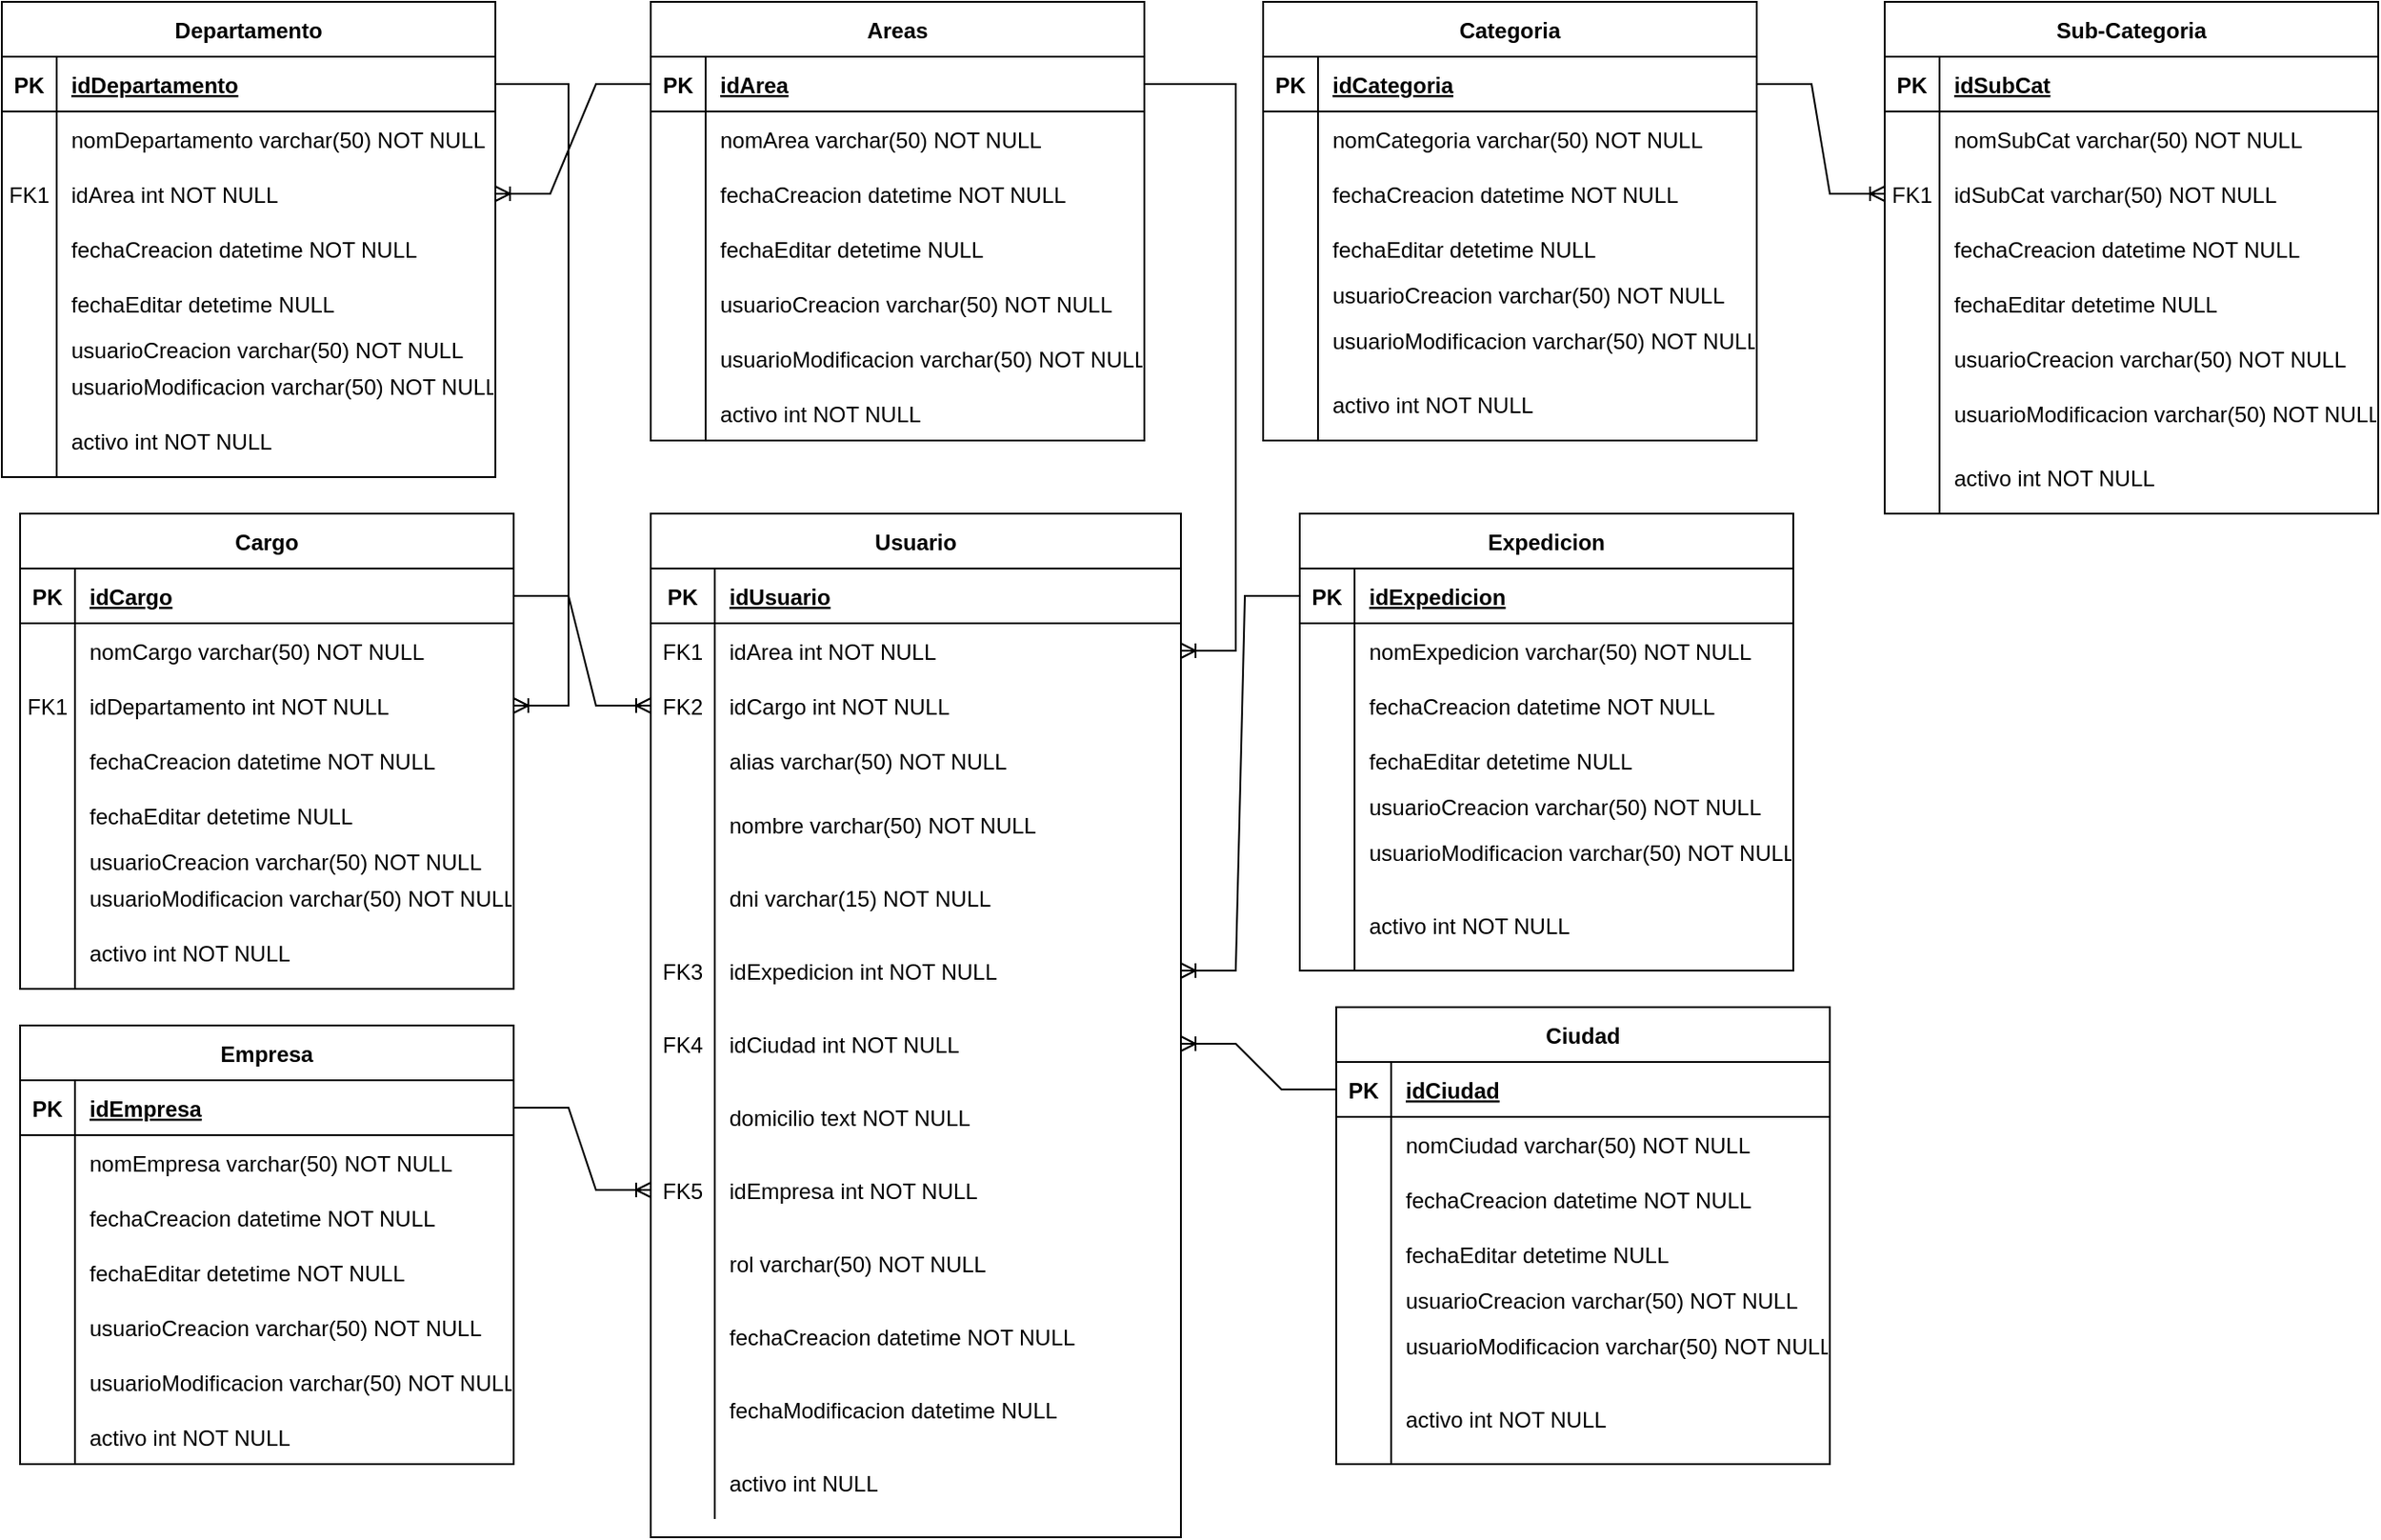 <mxfile version="20.8.3" type="github">
  <diagram id="R2lEEEUBdFMjLlhIrx00" name="Page-1">
    <mxGraphModel dx="1363" dy="1980" grid="1" gridSize="10" guides="1" tooltips="1" connect="1" arrows="1" fold="1" page="1" pageScale="1" pageWidth="850" pageHeight="1100" math="0" shadow="0" extFonts="Permanent Marker^https://fonts.googleapis.com/css?family=Permanent+Marker">
      <root>
        <mxCell id="0" />
        <mxCell id="1" parent="0" />
        <mxCell id="Ay4VVCzDf1HynpV6Gv1S-1" value="Areas" style="shape=table;startSize=30;container=1;collapsible=1;childLayout=tableLayout;fixedRows=1;rowLines=0;fontStyle=1;align=center;resizeLast=1;" vertex="1" parent="1">
          <mxGeometry x="425" y="-1060" width="270" height="240" as="geometry">
            <mxRectangle x="120" y="120" width="180" height="30" as="alternateBounds" />
          </mxGeometry>
        </mxCell>
        <mxCell id="Ay4VVCzDf1HynpV6Gv1S-2" value="" style="shape=partialRectangle;collapsible=0;dropTarget=0;pointerEvents=0;fillColor=none;points=[[0,0.5],[1,0.5]];portConstraint=eastwest;top=0;left=0;right=0;bottom=1;" vertex="1" parent="Ay4VVCzDf1HynpV6Gv1S-1">
          <mxGeometry y="30" width="270" height="30" as="geometry" />
        </mxCell>
        <mxCell id="Ay4VVCzDf1HynpV6Gv1S-3" value="PK" style="shape=partialRectangle;overflow=hidden;connectable=0;fillColor=none;top=0;left=0;bottom=0;right=0;fontStyle=1;" vertex="1" parent="Ay4VVCzDf1HynpV6Gv1S-2">
          <mxGeometry width="30" height="30" as="geometry">
            <mxRectangle width="30" height="30" as="alternateBounds" />
          </mxGeometry>
        </mxCell>
        <mxCell id="Ay4VVCzDf1HynpV6Gv1S-4" value="idArea" style="shape=partialRectangle;overflow=hidden;connectable=0;fillColor=none;top=0;left=0;bottom=0;right=0;align=left;spacingLeft=6;fontStyle=5;" vertex="1" parent="Ay4VVCzDf1HynpV6Gv1S-2">
          <mxGeometry x="30" width="240" height="30" as="geometry">
            <mxRectangle width="240" height="30" as="alternateBounds" />
          </mxGeometry>
        </mxCell>
        <mxCell id="Ay4VVCzDf1HynpV6Gv1S-5" value="" style="shape=partialRectangle;collapsible=0;dropTarget=0;pointerEvents=0;fillColor=none;points=[[0,0.5],[1,0.5]];portConstraint=eastwest;top=0;left=0;right=0;bottom=0;" vertex="1" parent="Ay4VVCzDf1HynpV6Gv1S-1">
          <mxGeometry y="60" width="270" height="30" as="geometry" />
        </mxCell>
        <mxCell id="Ay4VVCzDf1HynpV6Gv1S-6" value="" style="shape=partialRectangle;overflow=hidden;connectable=0;fillColor=none;top=0;left=0;bottom=0;right=0;" vertex="1" parent="Ay4VVCzDf1HynpV6Gv1S-5">
          <mxGeometry width="30" height="30" as="geometry">
            <mxRectangle width="30" height="30" as="alternateBounds" />
          </mxGeometry>
        </mxCell>
        <mxCell id="Ay4VVCzDf1HynpV6Gv1S-7" value="nomArea varchar(50) NOT NULL" style="shape=partialRectangle;overflow=hidden;connectable=0;fillColor=none;top=0;left=0;bottom=0;right=0;align=left;spacingLeft=6;" vertex="1" parent="Ay4VVCzDf1HynpV6Gv1S-5">
          <mxGeometry x="30" width="240" height="30" as="geometry">
            <mxRectangle width="240" height="30" as="alternateBounds" />
          </mxGeometry>
        </mxCell>
        <mxCell id="Ay4VVCzDf1HynpV6Gv1S-8" value="" style="shape=partialRectangle;collapsible=0;dropTarget=0;pointerEvents=0;fillColor=none;points=[[0,0.5],[1,0.5]];portConstraint=eastwest;top=0;left=0;right=0;bottom=0;" vertex="1" parent="Ay4VVCzDf1HynpV6Gv1S-1">
          <mxGeometry y="90" width="270" height="30" as="geometry" />
        </mxCell>
        <mxCell id="Ay4VVCzDf1HynpV6Gv1S-9" value="" style="shape=partialRectangle;overflow=hidden;connectable=0;fillColor=none;top=0;left=0;bottom=0;right=0;" vertex="1" parent="Ay4VVCzDf1HynpV6Gv1S-8">
          <mxGeometry width="30" height="30" as="geometry">
            <mxRectangle width="30" height="30" as="alternateBounds" />
          </mxGeometry>
        </mxCell>
        <mxCell id="Ay4VVCzDf1HynpV6Gv1S-10" value="fechaCreacion datetime NOT NULL" style="shape=partialRectangle;overflow=hidden;connectable=0;fillColor=none;top=0;left=0;bottom=0;right=0;align=left;spacingLeft=6;" vertex="1" parent="Ay4VVCzDf1HynpV6Gv1S-8">
          <mxGeometry x="30" width="240" height="30" as="geometry">
            <mxRectangle width="240" height="30" as="alternateBounds" />
          </mxGeometry>
        </mxCell>
        <mxCell id="Ay4VVCzDf1HynpV6Gv1S-11" value="" style="shape=partialRectangle;collapsible=0;dropTarget=0;pointerEvents=0;fillColor=none;points=[[0,0.5],[1,0.5]];portConstraint=eastwest;top=0;left=0;right=0;bottom=0;" vertex="1" parent="Ay4VVCzDf1HynpV6Gv1S-1">
          <mxGeometry y="120" width="270" height="30" as="geometry" />
        </mxCell>
        <mxCell id="Ay4VVCzDf1HynpV6Gv1S-12" value="" style="shape=partialRectangle;overflow=hidden;connectable=0;fillColor=none;top=0;left=0;bottom=0;right=0;" vertex="1" parent="Ay4VVCzDf1HynpV6Gv1S-11">
          <mxGeometry width="30" height="30" as="geometry">
            <mxRectangle width="30" height="30" as="alternateBounds" />
          </mxGeometry>
        </mxCell>
        <mxCell id="Ay4VVCzDf1HynpV6Gv1S-13" value="fechaEditar detetime NULL" style="shape=partialRectangle;overflow=hidden;connectable=0;fillColor=none;top=0;left=0;bottom=0;right=0;align=left;spacingLeft=6;" vertex="1" parent="Ay4VVCzDf1HynpV6Gv1S-11">
          <mxGeometry x="30" width="240" height="30" as="geometry">
            <mxRectangle width="240" height="30" as="alternateBounds" />
          </mxGeometry>
        </mxCell>
        <mxCell id="Ay4VVCzDf1HynpV6Gv1S-14" value="" style="shape=partialRectangle;collapsible=0;dropTarget=0;pointerEvents=0;fillColor=none;points=[[0,0.5],[1,0.5]];portConstraint=eastwest;top=0;left=0;right=0;bottom=0;" vertex="1" parent="Ay4VVCzDf1HynpV6Gv1S-1">
          <mxGeometry y="150" width="270" height="30" as="geometry" />
        </mxCell>
        <mxCell id="Ay4VVCzDf1HynpV6Gv1S-15" value="" style="shape=partialRectangle;overflow=hidden;connectable=0;fillColor=none;top=0;left=0;bottom=0;right=0;" vertex="1" parent="Ay4VVCzDf1HynpV6Gv1S-14">
          <mxGeometry width="30" height="30" as="geometry">
            <mxRectangle width="30" height="30" as="alternateBounds" />
          </mxGeometry>
        </mxCell>
        <mxCell id="Ay4VVCzDf1HynpV6Gv1S-16" value="usuarioCreacion varchar(50) NOT NULL" style="shape=partialRectangle;overflow=hidden;connectable=0;fillColor=none;top=0;left=0;bottom=0;right=0;align=left;spacingLeft=6;" vertex="1" parent="Ay4VVCzDf1HynpV6Gv1S-14">
          <mxGeometry x="30" width="240" height="30" as="geometry">
            <mxRectangle width="240" height="30" as="alternateBounds" />
          </mxGeometry>
        </mxCell>
        <mxCell id="Ay4VVCzDf1HynpV6Gv1S-216" value="" style="shape=partialRectangle;collapsible=0;dropTarget=0;pointerEvents=0;fillColor=none;points=[[0,0.5],[1,0.5]];portConstraint=eastwest;top=0;left=0;right=0;bottom=0;" vertex="1" parent="Ay4VVCzDf1HynpV6Gv1S-1">
          <mxGeometry y="180" width="270" height="30" as="geometry" />
        </mxCell>
        <mxCell id="Ay4VVCzDf1HynpV6Gv1S-217" value="" style="shape=partialRectangle;overflow=hidden;connectable=0;fillColor=none;top=0;left=0;bottom=0;right=0;" vertex="1" parent="Ay4VVCzDf1HynpV6Gv1S-216">
          <mxGeometry width="30" height="30" as="geometry">
            <mxRectangle width="30" height="30" as="alternateBounds" />
          </mxGeometry>
        </mxCell>
        <mxCell id="Ay4VVCzDf1HynpV6Gv1S-218" value="usuarioModificacion varchar(50) NOT NULL" style="shape=partialRectangle;overflow=hidden;connectable=0;fillColor=none;top=0;left=0;bottom=0;right=0;align=left;spacingLeft=6;" vertex="1" parent="Ay4VVCzDf1HynpV6Gv1S-216">
          <mxGeometry x="30" width="240" height="30" as="geometry">
            <mxRectangle width="240" height="30" as="alternateBounds" />
          </mxGeometry>
        </mxCell>
        <mxCell id="Ay4VVCzDf1HynpV6Gv1S-17" value="" style="shape=partialRectangle;collapsible=0;dropTarget=0;pointerEvents=0;fillColor=none;points=[[0,0.5],[1,0.5]];portConstraint=eastwest;top=0;left=0;right=0;bottom=0;" vertex="1" parent="Ay4VVCzDf1HynpV6Gv1S-1">
          <mxGeometry y="210" width="270" height="30" as="geometry" />
        </mxCell>
        <mxCell id="Ay4VVCzDf1HynpV6Gv1S-18" value="" style="shape=partialRectangle;overflow=hidden;connectable=0;fillColor=none;top=0;left=0;bottom=0;right=0;" vertex="1" parent="Ay4VVCzDf1HynpV6Gv1S-17">
          <mxGeometry width="30" height="30" as="geometry">
            <mxRectangle width="30" height="30" as="alternateBounds" />
          </mxGeometry>
        </mxCell>
        <mxCell id="Ay4VVCzDf1HynpV6Gv1S-19" value="activo int NOT NULL" style="shape=partialRectangle;overflow=hidden;connectable=0;fillColor=none;top=0;left=0;bottom=0;right=0;align=left;spacingLeft=6;" vertex="1" parent="Ay4VVCzDf1HynpV6Gv1S-17">
          <mxGeometry x="30" width="240" height="30" as="geometry">
            <mxRectangle width="240" height="30" as="alternateBounds" />
          </mxGeometry>
        </mxCell>
        <mxCell id="Ay4VVCzDf1HynpV6Gv1S-44" value="Departamento" style="shape=table;startSize=30;container=1;collapsible=1;childLayout=tableLayout;fixedRows=1;rowLines=0;fontStyle=1;align=center;resizeLast=1;" vertex="1" parent="1">
          <mxGeometry x="70" y="-1060" width="270" height="260" as="geometry">
            <mxRectangle x="120" y="120" width="180" height="30" as="alternateBounds" />
          </mxGeometry>
        </mxCell>
        <mxCell id="Ay4VVCzDf1HynpV6Gv1S-45" value="" style="shape=partialRectangle;collapsible=0;dropTarget=0;pointerEvents=0;fillColor=none;points=[[0,0.5],[1,0.5]];portConstraint=eastwest;top=0;left=0;right=0;bottom=1;" vertex="1" parent="Ay4VVCzDf1HynpV6Gv1S-44">
          <mxGeometry y="30" width="270" height="30" as="geometry" />
        </mxCell>
        <mxCell id="Ay4VVCzDf1HynpV6Gv1S-46" value="PK" style="shape=partialRectangle;overflow=hidden;connectable=0;fillColor=none;top=0;left=0;bottom=0;right=0;fontStyle=1;" vertex="1" parent="Ay4VVCzDf1HynpV6Gv1S-45">
          <mxGeometry width="30" height="30" as="geometry">
            <mxRectangle width="30" height="30" as="alternateBounds" />
          </mxGeometry>
        </mxCell>
        <mxCell id="Ay4VVCzDf1HynpV6Gv1S-47" value="idDepartamento" style="shape=partialRectangle;overflow=hidden;connectable=0;fillColor=none;top=0;left=0;bottom=0;right=0;align=left;spacingLeft=6;fontStyle=5;" vertex="1" parent="Ay4VVCzDf1HynpV6Gv1S-45">
          <mxGeometry x="30" width="240" height="30" as="geometry">
            <mxRectangle width="240" height="30" as="alternateBounds" />
          </mxGeometry>
        </mxCell>
        <mxCell id="Ay4VVCzDf1HynpV6Gv1S-48" value="" style="shape=partialRectangle;collapsible=0;dropTarget=0;pointerEvents=0;fillColor=none;points=[[0,0.5],[1,0.5]];portConstraint=eastwest;top=0;left=0;right=0;bottom=0;" vertex="1" parent="Ay4VVCzDf1HynpV6Gv1S-44">
          <mxGeometry y="60" width="270" height="30" as="geometry" />
        </mxCell>
        <mxCell id="Ay4VVCzDf1HynpV6Gv1S-49" value="" style="shape=partialRectangle;overflow=hidden;connectable=0;fillColor=none;top=0;left=0;bottom=0;right=0;" vertex="1" parent="Ay4VVCzDf1HynpV6Gv1S-48">
          <mxGeometry width="30" height="30" as="geometry">
            <mxRectangle width="30" height="30" as="alternateBounds" />
          </mxGeometry>
        </mxCell>
        <mxCell id="Ay4VVCzDf1HynpV6Gv1S-50" value="nomDepartamento varchar(50) NOT NULL" style="shape=partialRectangle;overflow=hidden;connectable=0;fillColor=none;top=0;left=0;bottom=0;right=0;align=left;spacingLeft=6;" vertex="1" parent="Ay4VVCzDf1HynpV6Gv1S-48">
          <mxGeometry x="30" width="240" height="30" as="geometry">
            <mxRectangle width="240" height="30" as="alternateBounds" />
          </mxGeometry>
        </mxCell>
        <mxCell id="Ay4VVCzDf1HynpV6Gv1S-82" value="" style="shape=partialRectangle;collapsible=0;dropTarget=0;pointerEvents=0;fillColor=none;points=[[0,0.5],[1,0.5]];portConstraint=eastwest;top=0;left=0;right=0;bottom=0;" vertex="1" parent="Ay4VVCzDf1HynpV6Gv1S-44">
          <mxGeometry y="90" width="270" height="30" as="geometry" />
        </mxCell>
        <mxCell id="Ay4VVCzDf1HynpV6Gv1S-83" value="FK1" style="shape=partialRectangle;overflow=hidden;connectable=0;fillColor=none;top=0;left=0;bottom=0;right=0;" vertex="1" parent="Ay4VVCzDf1HynpV6Gv1S-82">
          <mxGeometry width="30" height="30" as="geometry">
            <mxRectangle width="30" height="30" as="alternateBounds" />
          </mxGeometry>
        </mxCell>
        <mxCell id="Ay4VVCzDf1HynpV6Gv1S-84" value="idArea int NOT NULL" style="shape=partialRectangle;overflow=hidden;connectable=0;fillColor=none;top=0;left=0;bottom=0;right=0;align=left;spacingLeft=6;" vertex="1" parent="Ay4VVCzDf1HynpV6Gv1S-82">
          <mxGeometry x="30" width="240" height="30" as="geometry">
            <mxRectangle width="240" height="30" as="alternateBounds" />
          </mxGeometry>
        </mxCell>
        <mxCell id="Ay4VVCzDf1HynpV6Gv1S-51" value="" style="shape=partialRectangle;collapsible=0;dropTarget=0;pointerEvents=0;fillColor=none;points=[[0,0.5],[1,0.5]];portConstraint=eastwest;top=0;left=0;right=0;bottom=0;" vertex="1" parent="Ay4VVCzDf1HynpV6Gv1S-44">
          <mxGeometry y="120" width="270" height="30" as="geometry" />
        </mxCell>
        <mxCell id="Ay4VVCzDf1HynpV6Gv1S-52" value="" style="shape=partialRectangle;overflow=hidden;connectable=0;fillColor=none;top=0;left=0;bottom=0;right=0;" vertex="1" parent="Ay4VVCzDf1HynpV6Gv1S-51">
          <mxGeometry width="30" height="30" as="geometry">
            <mxRectangle width="30" height="30" as="alternateBounds" />
          </mxGeometry>
        </mxCell>
        <mxCell id="Ay4VVCzDf1HynpV6Gv1S-53" value="fechaCreacion datetime NOT NULL" style="shape=partialRectangle;overflow=hidden;connectable=0;fillColor=none;top=0;left=0;bottom=0;right=0;align=left;spacingLeft=6;" vertex="1" parent="Ay4VVCzDf1HynpV6Gv1S-51">
          <mxGeometry x="30" width="240" height="30" as="geometry">
            <mxRectangle width="240" height="30" as="alternateBounds" />
          </mxGeometry>
        </mxCell>
        <mxCell id="Ay4VVCzDf1HynpV6Gv1S-54" value="" style="shape=partialRectangle;collapsible=0;dropTarget=0;pointerEvents=0;fillColor=none;points=[[0,0.5],[1,0.5]];portConstraint=eastwest;top=0;left=0;right=0;bottom=0;" vertex="1" parent="Ay4VVCzDf1HynpV6Gv1S-44">
          <mxGeometry y="150" width="270" height="30" as="geometry" />
        </mxCell>
        <mxCell id="Ay4VVCzDf1HynpV6Gv1S-55" value="" style="shape=partialRectangle;overflow=hidden;connectable=0;fillColor=none;top=0;left=0;bottom=0;right=0;" vertex="1" parent="Ay4VVCzDf1HynpV6Gv1S-54">
          <mxGeometry width="30" height="30" as="geometry">
            <mxRectangle width="30" height="30" as="alternateBounds" />
          </mxGeometry>
        </mxCell>
        <mxCell id="Ay4VVCzDf1HynpV6Gv1S-56" value="fechaEditar detetime NULL" style="shape=partialRectangle;overflow=hidden;connectable=0;fillColor=none;top=0;left=0;bottom=0;right=0;align=left;spacingLeft=6;" vertex="1" parent="Ay4VVCzDf1HynpV6Gv1S-54">
          <mxGeometry x="30" width="240" height="30" as="geometry">
            <mxRectangle width="240" height="30" as="alternateBounds" />
          </mxGeometry>
        </mxCell>
        <mxCell id="Ay4VVCzDf1HynpV6Gv1S-57" value="" style="shape=partialRectangle;collapsible=0;dropTarget=0;pointerEvents=0;fillColor=none;points=[[0,0.5],[1,0.5]];portConstraint=eastwest;top=0;left=0;right=0;bottom=0;" vertex="1" parent="Ay4VVCzDf1HynpV6Gv1S-44">
          <mxGeometry y="180" width="270" height="20" as="geometry" />
        </mxCell>
        <mxCell id="Ay4VVCzDf1HynpV6Gv1S-58" value="" style="shape=partialRectangle;overflow=hidden;connectable=0;fillColor=none;top=0;left=0;bottom=0;right=0;" vertex="1" parent="Ay4VVCzDf1HynpV6Gv1S-57">
          <mxGeometry width="30" height="20" as="geometry">
            <mxRectangle width="30" height="20" as="alternateBounds" />
          </mxGeometry>
        </mxCell>
        <mxCell id="Ay4VVCzDf1HynpV6Gv1S-59" value="usuarioCreacion varchar(50) NOT NULL" style="shape=partialRectangle;overflow=hidden;connectable=0;fillColor=none;top=0;left=0;bottom=0;right=0;align=left;spacingLeft=6;" vertex="1" parent="Ay4VVCzDf1HynpV6Gv1S-57">
          <mxGeometry x="30" width="240" height="20" as="geometry">
            <mxRectangle width="240" height="20" as="alternateBounds" />
          </mxGeometry>
        </mxCell>
        <mxCell id="Ay4VVCzDf1HynpV6Gv1S-212" value="" style="shape=partialRectangle;collapsible=0;dropTarget=0;pointerEvents=0;fillColor=none;points=[[0,0.5],[1,0.5]];portConstraint=eastwest;top=0;left=0;right=0;bottom=0;" vertex="1" parent="Ay4VVCzDf1HynpV6Gv1S-44">
          <mxGeometry y="200" width="270" height="20" as="geometry" />
        </mxCell>
        <mxCell id="Ay4VVCzDf1HynpV6Gv1S-213" value="" style="shape=partialRectangle;overflow=hidden;connectable=0;fillColor=none;top=0;left=0;bottom=0;right=0;" vertex="1" parent="Ay4VVCzDf1HynpV6Gv1S-212">
          <mxGeometry width="30" height="20" as="geometry">
            <mxRectangle width="30" height="20" as="alternateBounds" />
          </mxGeometry>
        </mxCell>
        <mxCell id="Ay4VVCzDf1HynpV6Gv1S-214" value="usuarioModificacion varchar(50) NOT NULL" style="shape=partialRectangle;overflow=hidden;connectable=0;fillColor=none;top=0;left=0;bottom=0;right=0;align=left;spacingLeft=6;" vertex="1" parent="Ay4VVCzDf1HynpV6Gv1S-212">
          <mxGeometry x="30" width="240" height="20" as="geometry">
            <mxRectangle width="240" height="20" as="alternateBounds" />
          </mxGeometry>
        </mxCell>
        <mxCell id="Ay4VVCzDf1HynpV6Gv1S-60" value="" style="shape=partialRectangle;collapsible=0;dropTarget=0;pointerEvents=0;fillColor=none;points=[[0,0.5],[1,0.5]];portConstraint=eastwest;top=0;left=0;right=0;bottom=0;" vertex="1" parent="Ay4VVCzDf1HynpV6Gv1S-44">
          <mxGeometry y="220" width="270" height="40" as="geometry" />
        </mxCell>
        <mxCell id="Ay4VVCzDf1HynpV6Gv1S-61" value="" style="shape=partialRectangle;overflow=hidden;connectable=0;fillColor=none;top=0;left=0;bottom=0;right=0;" vertex="1" parent="Ay4VVCzDf1HynpV6Gv1S-60">
          <mxGeometry width="30" height="40" as="geometry">
            <mxRectangle width="30" height="40" as="alternateBounds" />
          </mxGeometry>
        </mxCell>
        <mxCell id="Ay4VVCzDf1HynpV6Gv1S-62" value="activo int NOT NULL" style="shape=partialRectangle;overflow=hidden;connectable=0;fillColor=none;top=0;left=0;bottom=0;right=0;align=left;spacingLeft=6;" vertex="1" parent="Ay4VVCzDf1HynpV6Gv1S-60">
          <mxGeometry x="30" width="240" height="40" as="geometry">
            <mxRectangle width="240" height="40" as="alternateBounds" />
          </mxGeometry>
        </mxCell>
        <mxCell id="Ay4VVCzDf1HynpV6Gv1S-85" value="" style="edgeStyle=entityRelationEdgeStyle;fontSize=12;html=1;endArrow=ERoneToMany;rounded=0;" edge="1" parent="1" source="Ay4VVCzDf1HynpV6Gv1S-2" target="Ay4VVCzDf1HynpV6Gv1S-82">
          <mxGeometry width="100" height="100" relative="1" as="geometry">
            <mxPoint x="460" y="440" as="sourcePoint" />
            <mxPoint x="560" y="340" as="targetPoint" />
          </mxGeometry>
        </mxCell>
        <mxCell id="Ay4VVCzDf1HynpV6Gv1S-86" value="Cargo" style="shape=table;startSize=30;container=1;collapsible=1;childLayout=tableLayout;fixedRows=1;rowLines=0;fontStyle=1;align=center;resizeLast=1;" vertex="1" parent="1">
          <mxGeometry x="80" y="-780" width="270" height="260" as="geometry">
            <mxRectangle x="120" y="120" width="180" height="30" as="alternateBounds" />
          </mxGeometry>
        </mxCell>
        <mxCell id="Ay4VVCzDf1HynpV6Gv1S-87" value="" style="shape=partialRectangle;collapsible=0;dropTarget=0;pointerEvents=0;fillColor=none;points=[[0,0.5],[1,0.5]];portConstraint=eastwest;top=0;left=0;right=0;bottom=1;" vertex="1" parent="Ay4VVCzDf1HynpV6Gv1S-86">
          <mxGeometry y="30" width="270" height="30" as="geometry" />
        </mxCell>
        <mxCell id="Ay4VVCzDf1HynpV6Gv1S-88" value="PK" style="shape=partialRectangle;overflow=hidden;connectable=0;fillColor=none;top=0;left=0;bottom=0;right=0;fontStyle=1;" vertex="1" parent="Ay4VVCzDf1HynpV6Gv1S-87">
          <mxGeometry width="30" height="30" as="geometry">
            <mxRectangle width="30" height="30" as="alternateBounds" />
          </mxGeometry>
        </mxCell>
        <mxCell id="Ay4VVCzDf1HynpV6Gv1S-89" value="idCargo" style="shape=partialRectangle;overflow=hidden;connectable=0;fillColor=none;top=0;left=0;bottom=0;right=0;align=left;spacingLeft=6;fontStyle=5;" vertex="1" parent="Ay4VVCzDf1HynpV6Gv1S-87">
          <mxGeometry x="30" width="240" height="30" as="geometry">
            <mxRectangle width="240" height="30" as="alternateBounds" />
          </mxGeometry>
        </mxCell>
        <mxCell id="Ay4VVCzDf1HynpV6Gv1S-90" value="" style="shape=partialRectangle;collapsible=0;dropTarget=0;pointerEvents=0;fillColor=none;points=[[0,0.5],[1,0.5]];portConstraint=eastwest;top=0;left=0;right=0;bottom=0;" vertex="1" parent="Ay4VVCzDf1HynpV6Gv1S-86">
          <mxGeometry y="60" width="270" height="30" as="geometry" />
        </mxCell>
        <mxCell id="Ay4VVCzDf1HynpV6Gv1S-91" value="" style="shape=partialRectangle;overflow=hidden;connectable=0;fillColor=none;top=0;left=0;bottom=0;right=0;" vertex="1" parent="Ay4VVCzDf1HynpV6Gv1S-90">
          <mxGeometry width="30" height="30" as="geometry">
            <mxRectangle width="30" height="30" as="alternateBounds" />
          </mxGeometry>
        </mxCell>
        <mxCell id="Ay4VVCzDf1HynpV6Gv1S-92" value="nomCargo varchar(50) NOT NULL" style="shape=partialRectangle;overflow=hidden;connectable=0;fillColor=none;top=0;left=0;bottom=0;right=0;align=left;spacingLeft=6;" vertex="1" parent="Ay4VVCzDf1HynpV6Gv1S-90">
          <mxGeometry x="30" width="240" height="30" as="geometry">
            <mxRectangle width="240" height="30" as="alternateBounds" />
          </mxGeometry>
        </mxCell>
        <mxCell id="Ay4VVCzDf1HynpV6Gv1S-350" value="" style="shape=partialRectangle;collapsible=0;dropTarget=0;pointerEvents=0;fillColor=none;points=[[0,0.5],[1,0.5]];portConstraint=eastwest;top=0;left=0;right=0;bottom=0;" vertex="1" parent="Ay4VVCzDf1HynpV6Gv1S-86">
          <mxGeometry y="90" width="270" height="30" as="geometry" />
        </mxCell>
        <mxCell id="Ay4VVCzDf1HynpV6Gv1S-351" value="FK1" style="shape=partialRectangle;overflow=hidden;connectable=0;fillColor=none;top=0;left=0;bottom=0;right=0;" vertex="1" parent="Ay4VVCzDf1HynpV6Gv1S-350">
          <mxGeometry width="30" height="30" as="geometry">
            <mxRectangle width="30" height="30" as="alternateBounds" />
          </mxGeometry>
        </mxCell>
        <mxCell id="Ay4VVCzDf1HynpV6Gv1S-352" value="idDepartamento int NOT NULL" style="shape=partialRectangle;overflow=hidden;connectable=0;fillColor=none;top=0;left=0;bottom=0;right=0;align=left;spacingLeft=6;" vertex="1" parent="Ay4VVCzDf1HynpV6Gv1S-350">
          <mxGeometry x="30" width="240" height="30" as="geometry">
            <mxRectangle width="240" height="30" as="alternateBounds" />
          </mxGeometry>
        </mxCell>
        <mxCell id="Ay4VVCzDf1HynpV6Gv1S-96" value="" style="shape=partialRectangle;collapsible=0;dropTarget=0;pointerEvents=0;fillColor=none;points=[[0,0.5],[1,0.5]];portConstraint=eastwest;top=0;left=0;right=0;bottom=0;" vertex="1" parent="Ay4VVCzDf1HynpV6Gv1S-86">
          <mxGeometry y="120" width="270" height="30" as="geometry" />
        </mxCell>
        <mxCell id="Ay4VVCzDf1HynpV6Gv1S-97" value="" style="shape=partialRectangle;overflow=hidden;connectable=0;fillColor=none;top=0;left=0;bottom=0;right=0;" vertex="1" parent="Ay4VVCzDf1HynpV6Gv1S-96">
          <mxGeometry width="30" height="30" as="geometry">
            <mxRectangle width="30" height="30" as="alternateBounds" />
          </mxGeometry>
        </mxCell>
        <mxCell id="Ay4VVCzDf1HynpV6Gv1S-98" value="fechaCreacion datetime NOT NULL" style="shape=partialRectangle;overflow=hidden;connectable=0;fillColor=none;top=0;left=0;bottom=0;right=0;align=left;spacingLeft=6;" vertex="1" parent="Ay4VVCzDf1HynpV6Gv1S-96">
          <mxGeometry x="30" width="240" height="30" as="geometry">
            <mxRectangle width="240" height="30" as="alternateBounds" />
          </mxGeometry>
        </mxCell>
        <mxCell id="Ay4VVCzDf1HynpV6Gv1S-99" value="" style="shape=partialRectangle;collapsible=0;dropTarget=0;pointerEvents=0;fillColor=none;points=[[0,0.5],[1,0.5]];portConstraint=eastwest;top=0;left=0;right=0;bottom=0;" vertex="1" parent="Ay4VVCzDf1HynpV6Gv1S-86">
          <mxGeometry y="150" width="270" height="30" as="geometry" />
        </mxCell>
        <mxCell id="Ay4VVCzDf1HynpV6Gv1S-100" value="" style="shape=partialRectangle;overflow=hidden;connectable=0;fillColor=none;top=0;left=0;bottom=0;right=0;" vertex="1" parent="Ay4VVCzDf1HynpV6Gv1S-99">
          <mxGeometry width="30" height="30" as="geometry">
            <mxRectangle width="30" height="30" as="alternateBounds" />
          </mxGeometry>
        </mxCell>
        <mxCell id="Ay4VVCzDf1HynpV6Gv1S-101" value="fechaEditar detetime NULL" style="shape=partialRectangle;overflow=hidden;connectable=0;fillColor=none;top=0;left=0;bottom=0;right=0;align=left;spacingLeft=6;" vertex="1" parent="Ay4VVCzDf1HynpV6Gv1S-99">
          <mxGeometry x="30" width="240" height="30" as="geometry">
            <mxRectangle width="240" height="30" as="alternateBounds" />
          </mxGeometry>
        </mxCell>
        <mxCell id="Ay4VVCzDf1HynpV6Gv1S-102" value="" style="shape=partialRectangle;collapsible=0;dropTarget=0;pointerEvents=0;fillColor=none;points=[[0,0.5],[1,0.5]];portConstraint=eastwest;top=0;left=0;right=0;bottom=0;" vertex="1" parent="Ay4VVCzDf1HynpV6Gv1S-86">
          <mxGeometry y="180" width="270" height="20" as="geometry" />
        </mxCell>
        <mxCell id="Ay4VVCzDf1HynpV6Gv1S-103" value="" style="shape=partialRectangle;overflow=hidden;connectable=0;fillColor=none;top=0;left=0;bottom=0;right=0;" vertex="1" parent="Ay4VVCzDf1HynpV6Gv1S-102">
          <mxGeometry width="30" height="20" as="geometry">
            <mxRectangle width="30" height="20" as="alternateBounds" />
          </mxGeometry>
        </mxCell>
        <mxCell id="Ay4VVCzDf1HynpV6Gv1S-104" value="usuarioCreacion varchar(50) NOT NULL" style="shape=partialRectangle;overflow=hidden;connectable=0;fillColor=none;top=0;left=0;bottom=0;right=0;align=left;spacingLeft=6;" vertex="1" parent="Ay4VVCzDf1HynpV6Gv1S-102">
          <mxGeometry x="30" width="240" height="20" as="geometry">
            <mxRectangle width="240" height="20" as="alternateBounds" />
          </mxGeometry>
        </mxCell>
        <mxCell id="Ay4VVCzDf1HynpV6Gv1S-225" value="" style="shape=partialRectangle;collapsible=0;dropTarget=0;pointerEvents=0;fillColor=none;points=[[0,0.5],[1,0.5]];portConstraint=eastwest;top=0;left=0;right=0;bottom=0;" vertex="1" parent="Ay4VVCzDf1HynpV6Gv1S-86">
          <mxGeometry y="200" width="270" height="20" as="geometry" />
        </mxCell>
        <mxCell id="Ay4VVCzDf1HynpV6Gv1S-226" value="" style="shape=partialRectangle;overflow=hidden;connectable=0;fillColor=none;top=0;left=0;bottom=0;right=0;" vertex="1" parent="Ay4VVCzDf1HynpV6Gv1S-225">
          <mxGeometry width="30" height="20" as="geometry">
            <mxRectangle width="30" height="20" as="alternateBounds" />
          </mxGeometry>
        </mxCell>
        <mxCell id="Ay4VVCzDf1HynpV6Gv1S-227" value="usuarioModificacion varchar(50) NOT NULL" style="shape=partialRectangle;overflow=hidden;connectable=0;fillColor=none;top=0;left=0;bottom=0;right=0;align=left;spacingLeft=6;" vertex="1" parent="Ay4VVCzDf1HynpV6Gv1S-225">
          <mxGeometry x="30" width="240" height="20" as="geometry">
            <mxRectangle width="240" height="20" as="alternateBounds" />
          </mxGeometry>
        </mxCell>
        <mxCell id="Ay4VVCzDf1HynpV6Gv1S-105" value="" style="shape=partialRectangle;collapsible=0;dropTarget=0;pointerEvents=0;fillColor=none;points=[[0,0.5],[1,0.5]];portConstraint=eastwest;top=0;left=0;right=0;bottom=0;" vertex="1" parent="Ay4VVCzDf1HynpV6Gv1S-86">
          <mxGeometry y="220" width="270" height="40" as="geometry" />
        </mxCell>
        <mxCell id="Ay4VVCzDf1HynpV6Gv1S-106" value="" style="shape=partialRectangle;overflow=hidden;connectable=0;fillColor=none;top=0;left=0;bottom=0;right=0;" vertex="1" parent="Ay4VVCzDf1HynpV6Gv1S-105">
          <mxGeometry width="30" height="40" as="geometry">
            <mxRectangle width="30" height="40" as="alternateBounds" />
          </mxGeometry>
        </mxCell>
        <mxCell id="Ay4VVCzDf1HynpV6Gv1S-107" value="activo int NOT NULL" style="shape=partialRectangle;overflow=hidden;connectable=0;fillColor=none;top=0;left=0;bottom=0;right=0;align=left;spacingLeft=6;" vertex="1" parent="Ay4VVCzDf1HynpV6Gv1S-105">
          <mxGeometry x="30" width="240" height="40" as="geometry">
            <mxRectangle width="240" height="40" as="alternateBounds" />
          </mxGeometry>
        </mxCell>
        <mxCell id="Ay4VVCzDf1HynpV6Gv1S-108" value="Categoria" style="shape=table;startSize=30;container=1;collapsible=1;childLayout=tableLayout;fixedRows=1;rowLines=0;fontStyle=1;align=center;resizeLast=1;" vertex="1" parent="1">
          <mxGeometry x="760" y="-1060" width="270" height="240" as="geometry">
            <mxRectangle x="120" y="120" width="180" height="30" as="alternateBounds" />
          </mxGeometry>
        </mxCell>
        <mxCell id="Ay4VVCzDf1HynpV6Gv1S-109" value="" style="shape=partialRectangle;collapsible=0;dropTarget=0;pointerEvents=0;fillColor=none;points=[[0,0.5],[1,0.5]];portConstraint=eastwest;top=0;left=0;right=0;bottom=1;" vertex="1" parent="Ay4VVCzDf1HynpV6Gv1S-108">
          <mxGeometry y="30" width="270" height="30" as="geometry" />
        </mxCell>
        <mxCell id="Ay4VVCzDf1HynpV6Gv1S-110" value="PK" style="shape=partialRectangle;overflow=hidden;connectable=0;fillColor=none;top=0;left=0;bottom=0;right=0;fontStyle=1;" vertex="1" parent="Ay4VVCzDf1HynpV6Gv1S-109">
          <mxGeometry width="30" height="30" as="geometry">
            <mxRectangle width="30" height="30" as="alternateBounds" />
          </mxGeometry>
        </mxCell>
        <mxCell id="Ay4VVCzDf1HynpV6Gv1S-111" value="idCategoria" style="shape=partialRectangle;overflow=hidden;connectable=0;fillColor=none;top=0;left=0;bottom=0;right=0;align=left;spacingLeft=6;fontStyle=5;" vertex="1" parent="Ay4VVCzDf1HynpV6Gv1S-109">
          <mxGeometry x="30" width="240" height="30" as="geometry">
            <mxRectangle width="240" height="30" as="alternateBounds" />
          </mxGeometry>
        </mxCell>
        <mxCell id="Ay4VVCzDf1HynpV6Gv1S-112" value="" style="shape=partialRectangle;collapsible=0;dropTarget=0;pointerEvents=0;fillColor=none;points=[[0,0.5],[1,0.5]];portConstraint=eastwest;top=0;left=0;right=0;bottom=0;" vertex="1" parent="Ay4VVCzDf1HynpV6Gv1S-108">
          <mxGeometry y="60" width="270" height="30" as="geometry" />
        </mxCell>
        <mxCell id="Ay4VVCzDf1HynpV6Gv1S-113" value="" style="shape=partialRectangle;overflow=hidden;connectable=0;fillColor=none;top=0;left=0;bottom=0;right=0;" vertex="1" parent="Ay4VVCzDf1HynpV6Gv1S-112">
          <mxGeometry width="30" height="30" as="geometry">
            <mxRectangle width="30" height="30" as="alternateBounds" />
          </mxGeometry>
        </mxCell>
        <mxCell id="Ay4VVCzDf1HynpV6Gv1S-114" value="nomCategoria varchar(50) NOT NULL" style="shape=partialRectangle;overflow=hidden;connectable=0;fillColor=none;top=0;left=0;bottom=0;right=0;align=left;spacingLeft=6;" vertex="1" parent="Ay4VVCzDf1HynpV6Gv1S-112">
          <mxGeometry x="30" width="240" height="30" as="geometry">
            <mxRectangle width="240" height="30" as="alternateBounds" />
          </mxGeometry>
        </mxCell>
        <mxCell id="Ay4VVCzDf1HynpV6Gv1S-115" value="" style="shape=partialRectangle;collapsible=0;dropTarget=0;pointerEvents=0;fillColor=none;points=[[0,0.5],[1,0.5]];portConstraint=eastwest;top=0;left=0;right=0;bottom=0;" vertex="1" parent="Ay4VVCzDf1HynpV6Gv1S-108">
          <mxGeometry y="90" width="270" height="30" as="geometry" />
        </mxCell>
        <mxCell id="Ay4VVCzDf1HynpV6Gv1S-116" value="" style="shape=partialRectangle;overflow=hidden;connectable=0;fillColor=none;top=0;left=0;bottom=0;right=0;" vertex="1" parent="Ay4VVCzDf1HynpV6Gv1S-115">
          <mxGeometry width="30" height="30" as="geometry">
            <mxRectangle width="30" height="30" as="alternateBounds" />
          </mxGeometry>
        </mxCell>
        <mxCell id="Ay4VVCzDf1HynpV6Gv1S-117" value="fechaCreacion datetime NOT NULL" style="shape=partialRectangle;overflow=hidden;connectable=0;fillColor=none;top=0;left=0;bottom=0;right=0;align=left;spacingLeft=6;" vertex="1" parent="Ay4VVCzDf1HynpV6Gv1S-115">
          <mxGeometry x="30" width="240" height="30" as="geometry">
            <mxRectangle width="240" height="30" as="alternateBounds" />
          </mxGeometry>
        </mxCell>
        <mxCell id="Ay4VVCzDf1HynpV6Gv1S-118" value="" style="shape=partialRectangle;collapsible=0;dropTarget=0;pointerEvents=0;fillColor=none;points=[[0,0.5],[1,0.5]];portConstraint=eastwest;top=0;left=0;right=0;bottom=0;" vertex="1" parent="Ay4VVCzDf1HynpV6Gv1S-108">
          <mxGeometry y="120" width="270" height="30" as="geometry" />
        </mxCell>
        <mxCell id="Ay4VVCzDf1HynpV6Gv1S-119" value="" style="shape=partialRectangle;overflow=hidden;connectable=0;fillColor=none;top=0;left=0;bottom=0;right=0;" vertex="1" parent="Ay4VVCzDf1HynpV6Gv1S-118">
          <mxGeometry width="30" height="30" as="geometry">
            <mxRectangle width="30" height="30" as="alternateBounds" />
          </mxGeometry>
        </mxCell>
        <mxCell id="Ay4VVCzDf1HynpV6Gv1S-120" value="fechaEditar detetime NULL" style="shape=partialRectangle;overflow=hidden;connectable=0;fillColor=none;top=0;left=0;bottom=0;right=0;align=left;spacingLeft=6;" vertex="1" parent="Ay4VVCzDf1HynpV6Gv1S-118">
          <mxGeometry x="30" width="240" height="30" as="geometry">
            <mxRectangle width="240" height="30" as="alternateBounds" />
          </mxGeometry>
        </mxCell>
        <mxCell id="Ay4VVCzDf1HynpV6Gv1S-121" value="" style="shape=partialRectangle;collapsible=0;dropTarget=0;pointerEvents=0;fillColor=none;points=[[0,0.5],[1,0.5]];portConstraint=eastwest;top=0;left=0;right=0;bottom=0;" vertex="1" parent="Ay4VVCzDf1HynpV6Gv1S-108">
          <mxGeometry y="150" width="270" height="20" as="geometry" />
        </mxCell>
        <mxCell id="Ay4VVCzDf1HynpV6Gv1S-122" value="" style="shape=partialRectangle;overflow=hidden;connectable=0;fillColor=none;top=0;left=0;bottom=0;right=0;" vertex="1" parent="Ay4VVCzDf1HynpV6Gv1S-121">
          <mxGeometry width="30" height="20" as="geometry">
            <mxRectangle width="30" height="20" as="alternateBounds" />
          </mxGeometry>
        </mxCell>
        <mxCell id="Ay4VVCzDf1HynpV6Gv1S-123" value="usuarioCreacion varchar(50) NOT NULL" style="shape=partialRectangle;overflow=hidden;connectable=0;fillColor=none;top=0;left=0;bottom=0;right=0;align=left;spacingLeft=6;" vertex="1" parent="Ay4VVCzDf1HynpV6Gv1S-121">
          <mxGeometry x="30" width="240" height="20" as="geometry">
            <mxRectangle width="240" height="20" as="alternateBounds" />
          </mxGeometry>
        </mxCell>
        <mxCell id="Ay4VVCzDf1HynpV6Gv1S-219" value="" style="shape=partialRectangle;collapsible=0;dropTarget=0;pointerEvents=0;fillColor=none;points=[[0,0.5],[1,0.5]];portConstraint=eastwest;top=0;left=0;right=0;bottom=0;" vertex="1" parent="Ay4VVCzDf1HynpV6Gv1S-108">
          <mxGeometry y="170" width="270" height="30" as="geometry" />
        </mxCell>
        <mxCell id="Ay4VVCzDf1HynpV6Gv1S-220" value="" style="shape=partialRectangle;overflow=hidden;connectable=0;fillColor=none;top=0;left=0;bottom=0;right=0;" vertex="1" parent="Ay4VVCzDf1HynpV6Gv1S-219">
          <mxGeometry width="30" height="30" as="geometry">
            <mxRectangle width="30" height="30" as="alternateBounds" />
          </mxGeometry>
        </mxCell>
        <mxCell id="Ay4VVCzDf1HynpV6Gv1S-221" value="usuarioModificacion varchar(50) NOT NULL" style="shape=partialRectangle;overflow=hidden;connectable=0;fillColor=none;top=0;left=0;bottom=0;right=0;align=left;spacingLeft=6;" vertex="1" parent="Ay4VVCzDf1HynpV6Gv1S-219">
          <mxGeometry x="30" width="240" height="30" as="geometry">
            <mxRectangle width="240" height="30" as="alternateBounds" />
          </mxGeometry>
        </mxCell>
        <mxCell id="Ay4VVCzDf1HynpV6Gv1S-124" value="" style="shape=partialRectangle;collapsible=0;dropTarget=0;pointerEvents=0;fillColor=none;points=[[0,0.5],[1,0.5]];portConstraint=eastwest;top=0;left=0;right=0;bottom=0;" vertex="1" parent="Ay4VVCzDf1HynpV6Gv1S-108">
          <mxGeometry y="200" width="270" height="40" as="geometry" />
        </mxCell>
        <mxCell id="Ay4VVCzDf1HynpV6Gv1S-125" value="" style="shape=partialRectangle;overflow=hidden;connectable=0;fillColor=none;top=0;left=0;bottom=0;right=0;" vertex="1" parent="Ay4VVCzDf1HynpV6Gv1S-124">
          <mxGeometry width="30" height="40" as="geometry">
            <mxRectangle width="30" height="40" as="alternateBounds" />
          </mxGeometry>
        </mxCell>
        <mxCell id="Ay4VVCzDf1HynpV6Gv1S-126" value="activo int NOT NULL" style="shape=partialRectangle;overflow=hidden;connectable=0;fillColor=none;top=0;left=0;bottom=0;right=0;align=left;spacingLeft=6;" vertex="1" parent="Ay4VVCzDf1HynpV6Gv1S-124">
          <mxGeometry x="30" width="240" height="40" as="geometry">
            <mxRectangle width="240" height="40" as="alternateBounds" />
          </mxGeometry>
        </mxCell>
        <mxCell id="Ay4VVCzDf1HynpV6Gv1S-130" value="Sub-Categoria" style="shape=table;startSize=30;container=1;collapsible=1;childLayout=tableLayout;fixedRows=1;rowLines=0;fontStyle=1;align=center;resizeLast=1;" vertex="1" parent="1">
          <mxGeometry x="1100" y="-1060" width="270" height="280" as="geometry">
            <mxRectangle x="120" y="120" width="180" height="30" as="alternateBounds" />
          </mxGeometry>
        </mxCell>
        <mxCell id="Ay4VVCzDf1HynpV6Gv1S-131" value="" style="shape=partialRectangle;collapsible=0;dropTarget=0;pointerEvents=0;fillColor=none;points=[[0,0.5],[1,0.5]];portConstraint=eastwest;top=0;left=0;right=0;bottom=1;" vertex="1" parent="Ay4VVCzDf1HynpV6Gv1S-130">
          <mxGeometry y="30" width="270" height="30" as="geometry" />
        </mxCell>
        <mxCell id="Ay4VVCzDf1HynpV6Gv1S-132" value="PK" style="shape=partialRectangle;overflow=hidden;connectable=0;fillColor=none;top=0;left=0;bottom=0;right=0;fontStyle=1;" vertex="1" parent="Ay4VVCzDf1HynpV6Gv1S-131">
          <mxGeometry width="30" height="30" as="geometry">
            <mxRectangle width="30" height="30" as="alternateBounds" />
          </mxGeometry>
        </mxCell>
        <mxCell id="Ay4VVCzDf1HynpV6Gv1S-133" value="idSubCat" style="shape=partialRectangle;overflow=hidden;connectable=0;fillColor=none;top=0;left=0;bottom=0;right=0;align=left;spacingLeft=6;fontStyle=5;" vertex="1" parent="Ay4VVCzDf1HynpV6Gv1S-131">
          <mxGeometry x="30" width="240" height="30" as="geometry">
            <mxRectangle width="240" height="30" as="alternateBounds" />
          </mxGeometry>
        </mxCell>
        <mxCell id="Ay4VVCzDf1HynpV6Gv1S-134" value="" style="shape=partialRectangle;collapsible=0;dropTarget=0;pointerEvents=0;fillColor=none;points=[[0,0.5],[1,0.5]];portConstraint=eastwest;top=0;left=0;right=0;bottom=0;" vertex="1" parent="Ay4VVCzDf1HynpV6Gv1S-130">
          <mxGeometry y="60" width="270" height="30" as="geometry" />
        </mxCell>
        <mxCell id="Ay4VVCzDf1HynpV6Gv1S-135" value="" style="shape=partialRectangle;overflow=hidden;connectable=0;fillColor=none;top=0;left=0;bottom=0;right=0;" vertex="1" parent="Ay4VVCzDf1HynpV6Gv1S-134">
          <mxGeometry width="30" height="30" as="geometry">
            <mxRectangle width="30" height="30" as="alternateBounds" />
          </mxGeometry>
        </mxCell>
        <mxCell id="Ay4VVCzDf1HynpV6Gv1S-136" value="nomSubCat varchar(50) NOT NULL" style="shape=partialRectangle;overflow=hidden;connectable=0;fillColor=none;top=0;left=0;bottom=0;right=0;align=left;spacingLeft=6;" vertex="1" parent="Ay4VVCzDf1HynpV6Gv1S-134">
          <mxGeometry x="30" width="240" height="30" as="geometry">
            <mxRectangle width="240" height="30" as="alternateBounds" />
          </mxGeometry>
        </mxCell>
        <mxCell id="Ay4VVCzDf1HynpV6Gv1S-149" value="" style="shape=partialRectangle;collapsible=0;dropTarget=0;pointerEvents=0;fillColor=none;points=[[0,0.5],[1,0.5]];portConstraint=eastwest;top=0;left=0;right=0;bottom=0;" vertex="1" parent="Ay4VVCzDf1HynpV6Gv1S-130">
          <mxGeometry y="90" width="270" height="30" as="geometry" />
        </mxCell>
        <mxCell id="Ay4VVCzDf1HynpV6Gv1S-150" value="FK1" style="shape=partialRectangle;overflow=hidden;connectable=0;fillColor=none;top=0;left=0;bottom=0;right=0;" vertex="1" parent="Ay4VVCzDf1HynpV6Gv1S-149">
          <mxGeometry width="30" height="30" as="geometry">
            <mxRectangle width="30" height="30" as="alternateBounds" />
          </mxGeometry>
        </mxCell>
        <mxCell id="Ay4VVCzDf1HynpV6Gv1S-151" value="idSubCat varchar(50) NOT NULL" style="shape=partialRectangle;overflow=hidden;connectable=0;fillColor=none;top=0;left=0;bottom=0;right=0;align=left;spacingLeft=6;" vertex="1" parent="Ay4VVCzDf1HynpV6Gv1S-149">
          <mxGeometry x="30" width="240" height="30" as="geometry">
            <mxRectangle width="240" height="30" as="alternateBounds" />
          </mxGeometry>
        </mxCell>
        <mxCell id="Ay4VVCzDf1HynpV6Gv1S-137" value="" style="shape=partialRectangle;collapsible=0;dropTarget=0;pointerEvents=0;fillColor=none;points=[[0,0.5],[1,0.5]];portConstraint=eastwest;top=0;left=0;right=0;bottom=0;" vertex="1" parent="Ay4VVCzDf1HynpV6Gv1S-130">
          <mxGeometry y="120" width="270" height="30" as="geometry" />
        </mxCell>
        <mxCell id="Ay4VVCzDf1HynpV6Gv1S-138" value="" style="shape=partialRectangle;overflow=hidden;connectable=0;fillColor=none;top=0;left=0;bottom=0;right=0;" vertex="1" parent="Ay4VVCzDf1HynpV6Gv1S-137">
          <mxGeometry width="30" height="30" as="geometry">
            <mxRectangle width="30" height="30" as="alternateBounds" />
          </mxGeometry>
        </mxCell>
        <mxCell id="Ay4VVCzDf1HynpV6Gv1S-139" value="fechaCreacion datetime NOT NULL" style="shape=partialRectangle;overflow=hidden;connectable=0;fillColor=none;top=0;left=0;bottom=0;right=0;align=left;spacingLeft=6;" vertex="1" parent="Ay4VVCzDf1HynpV6Gv1S-137">
          <mxGeometry x="30" width="240" height="30" as="geometry">
            <mxRectangle width="240" height="30" as="alternateBounds" />
          </mxGeometry>
        </mxCell>
        <mxCell id="Ay4VVCzDf1HynpV6Gv1S-140" value="" style="shape=partialRectangle;collapsible=0;dropTarget=0;pointerEvents=0;fillColor=none;points=[[0,0.5],[1,0.5]];portConstraint=eastwest;top=0;left=0;right=0;bottom=0;" vertex="1" parent="Ay4VVCzDf1HynpV6Gv1S-130">
          <mxGeometry y="150" width="270" height="30" as="geometry" />
        </mxCell>
        <mxCell id="Ay4VVCzDf1HynpV6Gv1S-141" value="" style="shape=partialRectangle;overflow=hidden;connectable=0;fillColor=none;top=0;left=0;bottom=0;right=0;" vertex="1" parent="Ay4VVCzDf1HynpV6Gv1S-140">
          <mxGeometry width="30" height="30" as="geometry">
            <mxRectangle width="30" height="30" as="alternateBounds" />
          </mxGeometry>
        </mxCell>
        <mxCell id="Ay4VVCzDf1HynpV6Gv1S-142" value="fechaEditar detetime NULL" style="shape=partialRectangle;overflow=hidden;connectable=0;fillColor=none;top=0;left=0;bottom=0;right=0;align=left;spacingLeft=6;" vertex="1" parent="Ay4VVCzDf1HynpV6Gv1S-140">
          <mxGeometry x="30" width="240" height="30" as="geometry">
            <mxRectangle width="240" height="30" as="alternateBounds" />
          </mxGeometry>
        </mxCell>
        <mxCell id="Ay4VVCzDf1HynpV6Gv1S-143" value="" style="shape=partialRectangle;collapsible=0;dropTarget=0;pointerEvents=0;fillColor=none;points=[[0,0.5],[1,0.5]];portConstraint=eastwest;top=0;left=0;right=0;bottom=0;" vertex="1" parent="Ay4VVCzDf1HynpV6Gv1S-130">
          <mxGeometry y="180" width="270" height="30" as="geometry" />
        </mxCell>
        <mxCell id="Ay4VVCzDf1HynpV6Gv1S-144" value="" style="shape=partialRectangle;overflow=hidden;connectable=0;fillColor=none;top=0;left=0;bottom=0;right=0;" vertex="1" parent="Ay4VVCzDf1HynpV6Gv1S-143">
          <mxGeometry width="30" height="30" as="geometry">
            <mxRectangle width="30" height="30" as="alternateBounds" />
          </mxGeometry>
        </mxCell>
        <mxCell id="Ay4VVCzDf1HynpV6Gv1S-145" value="usuarioCreacion varchar(50) NOT NULL" style="shape=partialRectangle;overflow=hidden;connectable=0;fillColor=none;top=0;left=0;bottom=0;right=0;align=left;spacingLeft=6;" vertex="1" parent="Ay4VVCzDf1HynpV6Gv1S-143">
          <mxGeometry x="30" width="240" height="30" as="geometry">
            <mxRectangle width="240" height="30" as="alternateBounds" />
          </mxGeometry>
        </mxCell>
        <mxCell id="Ay4VVCzDf1HynpV6Gv1S-222" value="" style="shape=partialRectangle;collapsible=0;dropTarget=0;pointerEvents=0;fillColor=none;points=[[0,0.5],[1,0.5]];portConstraint=eastwest;top=0;left=0;right=0;bottom=0;" vertex="1" parent="Ay4VVCzDf1HynpV6Gv1S-130">
          <mxGeometry y="210" width="270" height="30" as="geometry" />
        </mxCell>
        <mxCell id="Ay4VVCzDf1HynpV6Gv1S-223" value="" style="shape=partialRectangle;overflow=hidden;connectable=0;fillColor=none;top=0;left=0;bottom=0;right=0;" vertex="1" parent="Ay4VVCzDf1HynpV6Gv1S-222">
          <mxGeometry width="30" height="30" as="geometry">
            <mxRectangle width="30" height="30" as="alternateBounds" />
          </mxGeometry>
        </mxCell>
        <mxCell id="Ay4VVCzDf1HynpV6Gv1S-224" value="usuarioModificacion varchar(50) NOT NULL" style="shape=partialRectangle;overflow=hidden;connectable=0;fillColor=none;top=0;left=0;bottom=0;right=0;align=left;spacingLeft=6;" vertex="1" parent="Ay4VVCzDf1HynpV6Gv1S-222">
          <mxGeometry x="30" width="240" height="30" as="geometry">
            <mxRectangle width="240" height="30" as="alternateBounds" />
          </mxGeometry>
        </mxCell>
        <mxCell id="Ay4VVCzDf1HynpV6Gv1S-146" value="" style="shape=partialRectangle;collapsible=0;dropTarget=0;pointerEvents=0;fillColor=none;points=[[0,0.5],[1,0.5]];portConstraint=eastwest;top=0;left=0;right=0;bottom=0;" vertex="1" parent="Ay4VVCzDf1HynpV6Gv1S-130">
          <mxGeometry y="240" width="270" height="40" as="geometry" />
        </mxCell>
        <mxCell id="Ay4VVCzDf1HynpV6Gv1S-147" value="" style="shape=partialRectangle;overflow=hidden;connectable=0;fillColor=none;top=0;left=0;bottom=0;right=0;" vertex="1" parent="Ay4VVCzDf1HynpV6Gv1S-146">
          <mxGeometry width="30" height="40" as="geometry">
            <mxRectangle width="30" height="40" as="alternateBounds" />
          </mxGeometry>
        </mxCell>
        <mxCell id="Ay4VVCzDf1HynpV6Gv1S-148" value="activo int NOT NULL" style="shape=partialRectangle;overflow=hidden;connectable=0;fillColor=none;top=0;left=0;bottom=0;right=0;align=left;spacingLeft=6;" vertex="1" parent="Ay4VVCzDf1HynpV6Gv1S-146">
          <mxGeometry x="30" width="240" height="40" as="geometry">
            <mxRectangle width="240" height="40" as="alternateBounds" />
          </mxGeometry>
        </mxCell>
        <mxCell id="Ay4VVCzDf1HynpV6Gv1S-152" value="" style="edgeStyle=entityRelationEdgeStyle;fontSize=12;html=1;endArrow=ERoneToMany;rounded=0;" edge="1" parent="1" source="Ay4VVCzDf1HynpV6Gv1S-109" target="Ay4VVCzDf1HynpV6Gv1S-149">
          <mxGeometry width="100" height="100" relative="1" as="geometry">
            <mxPoint x="910" y="440" as="sourcePoint" />
            <mxPoint x="1010" y="340" as="targetPoint" />
          </mxGeometry>
        </mxCell>
        <mxCell id="Ay4VVCzDf1HynpV6Gv1S-153" value="Usuario" style="shape=table;startSize=30;container=1;collapsible=1;childLayout=tableLayout;fixedRows=1;rowLines=0;fontStyle=1;align=center;resizeLast=1;" vertex="1" parent="1">
          <mxGeometry x="425" y="-780" width="290" height="560" as="geometry">
            <mxRectangle x="120" y="120" width="180" height="30" as="alternateBounds" />
          </mxGeometry>
        </mxCell>
        <mxCell id="Ay4VVCzDf1HynpV6Gv1S-154" value="" style="shape=partialRectangle;collapsible=0;dropTarget=0;pointerEvents=0;fillColor=none;points=[[0,0.5],[1,0.5]];portConstraint=eastwest;top=0;left=0;right=0;bottom=1;" vertex="1" parent="Ay4VVCzDf1HynpV6Gv1S-153">
          <mxGeometry y="30" width="290" height="30" as="geometry" />
        </mxCell>
        <mxCell id="Ay4VVCzDf1HynpV6Gv1S-155" value="PK" style="shape=partialRectangle;overflow=hidden;connectable=0;fillColor=none;top=0;left=0;bottom=0;right=0;fontStyle=1;" vertex="1" parent="Ay4VVCzDf1HynpV6Gv1S-154">
          <mxGeometry width="35" height="30" as="geometry">
            <mxRectangle width="35" height="30" as="alternateBounds" />
          </mxGeometry>
        </mxCell>
        <mxCell id="Ay4VVCzDf1HynpV6Gv1S-156" value="idUsuario" style="shape=partialRectangle;overflow=hidden;connectable=0;fillColor=none;top=0;left=0;bottom=0;right=0;align=left;spacingLeft=6;fontStyle=5;" vertex="1" parent="Ay4VVCzDf1HynpV6Gv1S-154">
          <mxGeometry x="35" width="255" height="30" as="geometry">
            <mxRectangle width="255" height="30" as="alternateBounds" />
          </mxGeometry>
        </mxCell>
        <mxCell id="Ay4VVCzDf1HynpV6Gv1S-157" value="" style="shape=partialRectangle;collapsible=0;dropTarget=0;pointerEvents=0;fillColor=none;points=[[0,0.5],[1,0.5]];portConstraint=eastwest;top=0;left=0;right=0;bottom=0;" vertex="1" parent="Ay4VVCzDf1HynpV6Gv1S-153">
          <mxGeometry y="60" width="290" height="30" as="geometry" />
        </mxCell>
        <mxCell id="Ay4VVCzDf1HynpV6Gv1S-158" value="FK1" style="shape=partialRectangle;overflow=hidden;connectable=0;fillColor=none;top=0;left=0;bottom=0;right=0;" vertex="1" parent="Ay4VVCzDf1HynpV6Gv1S-157">
          <mxGeometry width="35" height="30" as="geometry">
            <mxRectangle width="35" height="30" as="alternateBounds" />
          </mxGeometry>
        </mxCell>
        <mxCell id="Ay4VVCzDf1HynpV6Gv1S-159" value="idArea int NOT NULL" style="shape=partialRectangle;overflow=hidden;connectable=0;fillColor=none;top=0;left=0;bottom=0;right=0;align=left;spacingLeft=6;" vertex="1" parent="Ay4VVCzDf1HynpV6Gv1S-157">
          <mxGeometry x="35" width="255" height="30" as="geometry">
            <mxRectangle width="255" height="30" as="alternateBounds" />
          </mxGeometry>
        </mxCell>
        <mxCell id="Ay4VVCzDf1HynpV6Gv1S-160" value="" style="shape=partialRectangle;collapsible=0;dropTarget=0;pointerEvents=0;fillColor=none;points=[[0,0.5],[1,0.5]];portConstraint=eastwest;top=0;left=0;right=0;bottom=0;" vertex="1" parent="Ay4VVCzDf1HynpV6Gv1S-153">
          <mxGeometry y="90" width="290" height="30" as="geometry" />
        </mxCell>
        <mxCell id="Ay4VVCzDf1HynpV6Gv1S-161" value="FK2" style="shape=partialRectangle;overflow=hidden;connectable=0;fillColor=none;top=0;left=0;bottom=0;right=0;" vertex="1" parent="Ay4VVCzDf1HynpV6Gv1S-160">
          <mxGeometry width="35" height="30" as="geometry">
            <mxRectangle width="35" height="30" as="alternateBounds" />
          </mxGeometry>
        </mxCell>
        <mxCell id="Ay4VVCzDf1HynpV6Gv1S-162" value="idCargo int NOT NULL" style="shape=partialRectangle;overflow=hidden;connectable=0;fillColor=none;top=0;left=0;bottom=0;right=0;align=left;spacingLeft=6;" vertex="1" parent="Ay4VVCzDf1HynpV6Gv1S-160">
          <mxGeometry x="35" width="255" height="30" as="geometry">
            <mxRectangle width="255" height="30" as="alternateBounds" />
          </mxGeometry>
        </mxCell>
        <mxCell id="Ay4VVCzDf1HynpV6Gv1S-163" value="" style="shape=partialRectangle;collapsible=0;dropTarget=0;pointerEvents=0;fillColor=none;points=[[0,0.5],[1,0.5]];portConstraint=eastwest;top=0;left=0;right=0;bottom=0;" vertex="1" parent="Ay4VVCzDf1HynpV6Gv1S-153">
          <mxGeometry y="120" width="290" height="30" as="geometry" />
        </mxCell>
        <mxCell id="Ay4VVCzDf1HynpV6Gv1S-164" value="" style="shape=partialRectangle;overflow=hidden;connectable=0;fillColor=none;top=0;left=0;bottom=0;right=0;" vertex="1" parent="Ay4VVCzDf1HynpV6Gv1S-163">
          <mxGeometry width="35" height="30" as="geometry">
            <mxRectangle width="35" height="30" as="alternateBounds" />
          </mxGeometry>
        </mxCell>
        <mxCell id="Ay4VVCzDf1HynpV6Gv1S-165" value="alias varchar(50) NOT NULL" style="shape=partialRectangle;overflow=hidden;connectable=0;fillColor=none;top=0;left=0;bottom=0;right=0;align=left;spacingLeft=6;" vertex="1" parent="Ay4VVCzDf1HynpV6Gv1S-163">
          <mxGeometry x="35" width="255" height="30" as="geometry">
            <mxRectangle width="255" height="30" as="alternateBounds" />
          </mxGeometry>
        </mxCell>
        <mxCell id="Ay4VVCzDf1HynpV6Gv1S-166" value="" style="shape=partialRectangle;collapsible=0;dropTarget=0;pointerEvents=0;fillColor=none;points=[[0,0.5],[1,0.5]];portConstraint=eastwest;top=0;left=0;right=0;bottom=0;" vertex="1" parent="Ay4VVCzDf1HynpV6Gv1S-153">
          <mxGeometry y="150" width="290" height="40" as="geometry" />
        </mxCell>
        <mxCell id="Ay4VVCzDf1HynpV6Gv1S-167" value="" style="shape=partialRectangle;overflow=hidden;connectable=0;fillColor=none;top=0;left=0;bottom=0;right=0;" vertex="1" parent="Ay4VVCzDf1HynpV6Gv1S-166">
          <mxGeometry width="35" height="40" as="geometry">
            <mxRectangle width="35" height="40" as="alternateBounds" />
          </mxGeometry>
        </mxCell>
        <mxCell id="Ay4VVCzDf1HynpV6Gv1S-168" value="nombre varchar(50) NOT NULL" style="shape=partialRectangle;overflow=hidden;connectable=0;fillColor=none;top=0;left=0;bottom=0;right=0;align=left;spacingLeft=6;" vertex="1" parent="Ay4VVCzDf1HynpV6Gv1S-166">
          <mxGeometry x="35" width="255" height="40" as="geometry">
            <mxRectangle width="255" height="40" as="alternateBounds" />
          </mxGeometry>
        </mxCell>
        <mxCell id="Ay4VVCzDf1HynpV6Gv1S-169" value="" style="shape=partialRectangle;collapsible=0;dropTarget=0;pointerEvents=0;fillColor=none;points=[[0,0.5],[1,0.5]];portConstraint=eastwest;top=0;left=0;right=0;bottom=0;" vertex="1" parent="Ay4VVCzDf1HynpV6Gv1S-153">
          <mxGeometry y="190" width="290" height="40" as="geometry" />
        </mxCell>
        <mxCell id="Ay4VVCzDf1HynpV6Gv1S-170" value="" style="shape=partialRectangle;overflow=hidden;connectable=0;fillColor=none;top=0;left=0;bottom=0;right=0;" vertex="1" parent="Ay4VVCzDf1HynpV6Gv1S-169">
          <mxGeometry width="35" height="40" as="geometry">
            <mxRectangle width="35" height="40" as="alternateBounds" />
          </mxGeometry>
        </mxCell>
        <mxCell id="Ay4VVCzDf1HynpV6Gv1S-171" value="dni varchar(15) NOT NULL" style="shape=partialRectangle;overflow=hidden;connectable=0;fillColor=none;top=0;left=0;bottom=0;right=0;align=left;spacingLeft=6;" vertex="1" parent="Ay4VVCzDf1HynpV6Gv1S-169">
          <mxGeometry x="35" width="255" height="40" as="geometry">
            <mxRectangle width="255" height="40" as="alternateBounds" />
          </mxGeometry>
        </mxCell>
        <mxCell id="Ay4VVCzDf1HynpV6Gv1S-172" value="" style="shape=partialRectangle;collapsible=0;dropTarget=0;pointerEvents=0;fillColor=none;points=[[0,0.5],[1,0.5]];portConstraint=eastwest;top=0;left=0;right=0;bottom=0;" vertex="1" parent="Ay4VVCzDf1HynpV6Gv1S-153">
          <mxGeometry y="230" width="290" height="40" as="geometry" />
        </mxCell>
        <mxCell id="Ay4VVCzDf1HynpV6Gv1S-173" value="FK3" style="shape=partialRectangle;overflow=hidden;connectable=0;fillColor=none;top=0;left=0;bottom=0;right=0;" vertex="1" parent="Ay4VVCzDf1HynpV6Gv1S-172">
          <mxGeometry width="35" height="40" as="geometry">
            <mxRectangle width="35" height="40" as="alternateBounds" />
          </mxGeometry>
        </mxCell>
        <mxCell id="Ay4VVCzDf1HynpV6Gv1S-174" value="idExpedicion int NOT NULL" style="shape=partialRectangle;overflow=hidden;connectable=0;fillColor=none;top=0;left=0;bottom=0;right=0;align=left;spacingLeft=6;" vertex="1" parent="Ay4VVCzDf1HynpV6Gv1S-172">
          <mxGeometry x="35" width="255" height="40" as="geometry">
            <mxRectangle width="255" height="40" as="alternateBounds" />
          </mxGeometry>
        </mxCell>
        <mxCell id="Ay4VVCzDf1HynpV6Gv1S-299" value="" style="shape=partialRectangle;collapsible=0;dropTarget=0;pointerEvents=0;fillColor=none;points=[[0,0.5],[1,0.5]];portConstraint=eastwest;top=0;left=0;right=0;bottom=0;" vertex="1" parent="Ay4VVCzDf1HynpV6Gv1S-153">
          <mxGeometry y="270" width="290" height="40" as="geometry" />
        </mxCell>
        <mxCell id="Ay4VVCzDf1HynpV6Gv1S-300" value="FK4" style="shape=partialRectangle;overflow=hidden;connectable=0;fillColor=none;top=0;left=0;bottom=0;right=0;" vertex="1" parent="Ay4VVCzDf1HynpV6Gv1S-299">
          <mxGeometry width="35" height="40" as="geometry">
            <mxRectangle width="35" height="40" as="alternateBounds" />
          </mxGeometry>
        </mxCell>
        <mxCell id="Ay4VVCzDf1HynpV6Gv1S-301" value="idCiudad int NOT NULL" style="shape=partialRectangle;overflow=hidden;connectable=0;fillColor=none;top=0;left=0;bottom=0;right=0;align=left;spacingLeft=6;" vertex="1" parent="Ay4VVCzDf1HynpV6Gv1S-299">
          <mxGeometry x="35" width="255" height="40" as="geometry">
            <mxRectangle width="255" height="40" as="alternateBounds" />
          </mxGeometry>
        </mxCell>
        <mxCell id="Ay4VVCzDf1HynpV6Gv1S-196" value="" style="shape=partialRectangle;collapsible=0;dropTarget=0;pointerEvents=0;fillColor=none;points=[[0,0.5],[1,0.5]];portConstraint=eastwest;top=0;left=0;right=0;bottom=0;" vertex="1" parent="Ay4VVCzDf1HynpV6Gv1S-153">
          <mxGeometry y="310" width="290" height="40" as="geometry" />
        </mxCell>
        <mxCell id="Ay4VVCzDf1HynpV6Gv1S-197" value="" style="shape=partialRectangle;overflow=hidden;connectable=0;fillColor=none;top=0;left=0;bottom=0;right=0;" vertex="1" parent="Ay4VVCzDf1HynpV6Gv1S-196">
          <mxGeometry width="35" height="40" as="geometry">
            <mxRectangle width="35" height="40" as="alternateBounds" />
          </mxGeometry>
        </mxCell>
        <mxCell id="Ay4VVCzDf1HynpV6Gv1S-198" value="domicilio text NOT NULL" style="shape=partialRectangle;overflow=hidden;connectable=0;fillColor=none;top=0;left=0;bottom=0;right=0;align=left;spacingLeft=6;" vertex="1" parent="Ay4VVCzDf1HynpV6Gv1S-196">
          <mxGeometry x="35" width="255" height="40" as="geometry">
            <mxRectangle width="255" height="40" as="alternateBounds" />
          </mxGeometry>
        </mxCell>
        <mxCell id="Ay4VVCzDf1HynpV6Gv1S-234" value="" style="shape=partialRectangle;collapsible=0;dropTarget=0;pointerEvents=0;fillColor=none;points=[[0,0.5],[1,0.5]];portConstraint=eastwest;top=0;left=0;right=0;bottom=0;" vertex="1" parent="Ay4VVCzDf1HynpV6Gv1S-153">
          <mxGeometry y="350" width="290" height="40" as="geometry" />
        </mxCell>
        <mxCell id="Ay4VVCzDf1HynpV6Gv1S-235" value="FK5" style="shape=partialRectangle;overflow=hidden;connectable=0;fillColor=none;top=0;left=0;bottom=0;right=0;" vertex="1" parent="Ay4VVCzDf1HynpV6Gv1S-234">
          <mxGeometry width="35" height="40" as="geometry">
            <mxRectangle width="35" height="40" as="alternateBounds" />
          </mxGeometry>
        </mxCell>
        <mxCell id="Ay4VVCzDf1HynpV6Gv1S-236" value="idEmpresa int NOT NULL" style="shape=partialRectangle;overflow=hidden;connectable=0;fillColor=none;top=0;left=0;bottom=0;right=0;align=left;spacingLeft=6;" vertex="1" parent="Ay4VVCzDf1HynpV6Gv1S-234">
          <mxGeometry x="35" width="255" height="40" as="geometry">
            <mxRectangle width="255" height="40" as="alternateBounds" />
          </mxGeometry>
        </mxCell>
        <mxCell id="Ay4VVCzDf1HynpV6Gv1S-209" value="" style="shape=partialRectangle;collapsible=0;dropTarget=0;pointerEvents=0;fillColor=none;points=[[0,0.5],[1,0.5]];portConstraint=eastwest;top=0;left=0;right=0;bottom=0;" vertex="1" parent="Ay4VVCzDf1HynpV6Gv1S-153">
          <mxGeometry y="390" width="290" height="40" as="geometry" />
        </mxCell>
        <mxCell id="Ay4VVCzDf1HynpV6Gv1S-210" value="" style="shape=partialRectangle;overflow=hidden;connectable=0;fillColor=none;top=0;left=0;bottom=0;right=0;" vertex="1" parent="Ay4VVCzDf1HynpV6Gv1S-209">
          <mxGeometry width="35" height="40" as="geometry">
            <mxRectangle width="35" height="40" as="alternateBounds" />
          </mxGeometry>
        </mxCell>
        <mxCell id="Ay4VVCzDf1HynpV6Gv1S-211" value="rol varchar(50) NOT NULL" style="shape=partialRectangle;overflow=hidden;connectable=0;fillColor=none;top=0;left=0;bottom=0;right=0;align=left;spacingLeft=6;" vertex="1" parent="Ay4VVCzDf1HynpV6Gv1S-209">
          <mxGeometry x="35" width="255" height="40" as="geometry">
            <mxRectangle width="255" height="40" as="alternateBounds" />
          </mxGeometry>
        </mxCell>
        <mxCell id="Ay4VVCzDf1HynpV6Gv1S-199" value="" style="shape=partialRectangle;collapsible=0;dropTarget=0;pointerEvents=0;fillColor=none;points=[[0,0.5],[1,0.5]];portConstraint=eastwest;top=0;left=0;right=0;bottom=0;" vertex="1" parent="Ay4VVCzDf1HynpV6Gv1S-153">
          <mxGeometry y="430" width="290" height="40" as="geometry" />
        </mxCell>
        <mxCell id="Ay4VVCzDf1HynpV6Gv1S-200" value="" style="shape=partialRectangle;overflow=hidden;connectable=0;fillColor=none;top=0;left=0;bottom=0;right=0;" vertex="1" parent="Ay4VVCzDf1HynpV6Gv1S-199">
          <mxGeometry width="35" height="40" as="geometry">
            <mxRectangle width="35" height="40" as="alternateBounds" />
          </mxGeometry>
        </mxCell>
        <mxCell id="Ay4VVCzDf1HynpV6Gv1S-201" value="fechaCreacion datetime NOT NULL" style="shape=partialRectangle;overflow=hidden;connectable=0;fillColor=none;top=0;left=0;bottom=0;right=0;align=left;spacingLeft=6;" vertex="1" parent="Ay4VVCzDf1HynpV6Gv1S-199">
          <mxGeometry x="35" width="255" height="40" as="geometry">
            <mxRectangle width="255" height="40" as="alternateBounds" />
          </mxGeometry>
        </mxCell>
        <mxCell id="Ay4VVCzDf1HynpV6Gv1S-202" value="" style="shape=partialRectangle;collapsible=0;dropTarget=0;pointerEvents=0;fillColor=none;points=[[0,0.5],[1,0.5]];portConstraint=eastwest;top=0;left=0;right=0;bottom=0;" vertex="1" parent="Ay4VVCzDf1HynpV6Gv1S-153">
          <mxGeometry y="470" width="290" height="40" as="geometry" />
        </mxCell>
        <mxCell id="Ay4VVCzDf1HynpV6Gv1S-203" value="" style="shape=partialRectangle;overflow=hidden;connectable=0;fillColor=none;top=0;left=0;bottom=0;right=0;" vertex="1" parent="Ay4VVCzDf1HynpV6Gv1S-202">
          <mxGeometry width="35" height="40" as="geometry">
            <mxRectangle width="35" height="40" as="alternateBounds" />
          </mxGeometry>
        </mxCell>
        <mxCell id="Ay4VVCzDf1HynpV6Gv1S-204" value="fechaModificacion datetime NULL" style="shape=partialRectangle;overflow=hidden;connectable=0;fillColor=none;top=0;left=0;bottom=0;right=0;align=left;spacingLeft=6;" vertex="1" parent="Ay4VVCzDf1HynpV6Gv1S-202">
          <mxGeometry x="35" width="255" height="40" as="geometry">
            <mxRectangle width="255" height="40" as="alternateBounds" />
          </mxGeometry>
        </mxCell>
        <mxCell id="Ay4VVCzDf1HynpV6Gv1S-205" value="" style="shape=partialRectangle;collapsible=0;dropTarget=0;pointerEvents=0;fillColor=none;points=[[0,0.5],[1,0.5]];portConstraint=eastwest;top=0;left=0;right=0;bottom=0;" vertex="1" parent="Ay4VVCzDf1HynpV6Gv1S-153">
          <mxGeometry y="510" width="290" height="40" as="geometry" />
        </mxCell>
        <mxCell id="Ay4VVCzDf1HynpV6Gv1S-206" value="" style="shape=partialRectangle;overflow=hidden;connectable=0;fillColor=none;top=0;left=0;bottom=0;right=0;" vertex="1" parent="Ay4VVCzDf1HynpV6Gv1S-205">
          <mxGeometry width="35" height="40" as="geometry">
            <mxRectangle width="35" height="40" as="alternateBounds" />
          </mxGeometry>
        </mxCell>
        <mxCell id="Ay4VVCzDf1HynpV6Gv1S-207" value="activo int NULL" style="shape=partialRectangle;overflow=hidden;connectable=0;fillColor=none;top=0;left=0;bottom=0;right=0;align=left;spacingLeft=6;" vertex="1" parent="Ay4VVCzDf1HynpV6Gv1S-205">
          <mxGeometry x="35" width="255" height="40" as="geometry">
            <mxRectangle width="255" height="40" as="alternateBounds" />
          </mxGeometry>
        </mxCell>
        <mxCell id="Ay4VVCzDf1HynpV6Gv1S-175" value="Expedicion" style="shape=table;startSize=30;container=1;collapsible=1;childLayout=tableLayout;fixedRows=1;rowLines=0;fontStyle=1;align=center;resizeLast=1;" vertex="1" parent="1">
          <mxGeometry x="780" y="-780" width="270" height="250" as="geometry">
            <mxRectangle x="120" y="120" width="180" height="30" as="alternateBounds" />
          </mxGeometry>
        </mxCell>
        <mxCell id="Ay4VVCzDf1HynpV6Gv1S-176" value="" style="shape=partialRectangle;collapsible=0;dropTarget=0;pointerEvents=0;fillColor=none;points=[[0,0.5],[1,0.5]];portConstraint=eastwest;top=0;left=0;right=0;bottom=1;" vertex="1" parent="Ay4VVCzDf1HynpV6Gv1S-175">
          <mxGeometry y="30" width="270" height="30" as="geometry" />
        </mxCell>
        <mxCell id="Ay4VVCzDf1HynpV6Gv1S-177" value="PK" style="shape=partialRectangle;overflow=hidden;connectable=0;fillColor=none;top=0;left=0;bottom=0;right=0;fontStyle=1;" vertex="1" parent="Ay4VVCzDf1HynpV6Gv1S-176">
          <mxGeometry width="30" height="30" as="geometry">
            <mxRectangle width="30" height="30" as="alternateBounds" />
          </mxGeometry>
        </mxCell>
        <mxCell id="Ay4VVCzDf1HynpV6Gv1S-178" value="idExpedicion" style="shape=partialRectangle;overflow=hidden;connectable=0;fillColor=none;top=0;left=0;bottom=0;right=0;align=left;spacingLeft=6;fontStyle=5;" vertex="1" parent="Ay4VVCzDf1HynpV6Gv1S-176">
          <mxGeometry x="30" width="240" height="30" as="geometry">
            <mxRectangle width="240" height="30" as="alternateBounds" />
          </mxGeometry>
        </mxCell>
        <mxCell id="Ay4VVCzDf1HynpV6Gv1S-179" value="" style="shape=partialRectangle;collapsible=0;dropTarget=0;pointerEvents=0;fillColor=none;points=[[0,0.5],[1,0.5]];portConstraint=eastwest;top=0;left=0;right=0;bottom=0;" vertex="1" parent="Ay4VVCzDf1HynpV6Gv1S-175">
          <mxGeometry y="60" width="270" height="30" as="geometry" />
        </mxCell>
        <mxCell id="Ay4VVCzDf1HynpV6Gv1S-180" value="" style="shape=partialRectangle;overflow=hidden;connectable=0;fillColor=none;top=0;left=0;bottom=0;right=0;" vertex="1" parent="Ay4VVCzDf1HynpV6Gv1S-179">
          <mxGeometry width="30" height="30" as="geometry">
            <mxRectangle width="30" height="30" as="alternateBounds" />
          </mxGeometry>
        </mxCell>
        <mxCell id="Ay4VVCzDf1HynpV6Gv1S-181" value="nomExpedicion varchar(50) NOT NULL" style="shape=partialRectangle;overflow=hidden;connectable=0;fillColor=none;top=0;left=0;bottom=0;right=0;align=left;spacingLeft=6;" vertex="1" parent="Ay4VVCzDf1HynpV6Gv1S-179">
          <mxGeometry x="30" width="240" height="30" as="geometry">
            <mxRectangle width="240" height="30" as="alternateBounds" />
          </mxGeometry>
        </mxCell>
        <mxCell id="Ay4VVCzDf1HynpV6Gv1S-182" value="" style="shape=partialRectangle;collapsible=0;dropTarget=0;pointerEvents=0;fillColor=none;points=[[0,0.5],[1,0.5]];portConstraint=eastwest;top=0;left=0;right=0;bottom=0;" vertex="1" parent="Ay4VVCzDf1HynpV6Gv1S-175">
          <mxGeometry y="90" width="270" height="30" as="geometry" />
        </mxCell>
        <mxCell id="Ay4VVCzDf1HynpV6Gv1S-183" value="" style="shape=partialRectangle;overflow=hidden;connectable=0;fillColor=none;top=0;left=0;bottom=0;right=0;" vertex="1" parent="Ay4VVCzDf1HynpV6Gv1S-182">
          <mxGeometry width="30" height="30" as="geometry">
            <mxRectangle width="30" height="30" as="alternateBounds" />
          </mxGeometry>
        </mxCell>
        <mxCell id="Ay4VVCzDf1HynpV6Gv1S-184" value="fechaCreacion datetime NOT NULL" style="shape=partialRectangle;overflow=hidden;connectable=0;fillColor=none;top=0;left=0;bottom=0;right=0;align=left;spacingLeft=6;" vertex="1" parent="Ay4VVCzDf1HynpV6Gv1S-182">
          <mxGeometry x="30" width="240" height="30" as="geometry">
            <mxRectangle width="240" height="30" as="alternateBounds" />
          </mxGeometry>
        </mxCell>
        <mxCell id="Ay4VVCzDf1HynpV6Gv1S-185" value="" style="shape=partialRectangle;collapsible=0;dropTarget=0;pointerEvents=0;fillColor=none;points=[[0,0.5],[1,0.5]];portConstraint=eastwest;top=0;left=0;right=0;bottom=0;" vertex="1" parent="Ay4VVCzDf1HynpV6Gv1S-175">
          <mxGeometry y="120" width="270" height="30" as="geometry" />
        </mxCell>
        <mxCell id="Ay4VVCzDf1HynpV6Gv1S-186" value="" style="shape=partialRectangle;overflow=hidden;connectable=0;fillColor=none;top=0;left=0;bottom=0;right=0;" vertex="1" parent="Ay4VVCzDf1HynpV6Gv1S-185">
          <mxGeometry width="30" height="30" as="geometry">
            <mxRectangle width="30" height="30" as="alternateBounds" />
          </mxGeometry>
        </mxCell>
        <mxCell id="Ay4VVCzDf1HynpV6Gv1S-187" value="fechaEditar detetime NULL" style="shape=partialRectangle;overflow=hidden;connectable=0;fillColor=none;top=0;left=0;bottom=0;right=0;align=left;spacingLeft=6;" vertex="1" parent="Ay4VVCzDf1HynpV6Gv1S-185">
          <mxGeometry x="30" width="240" height="30" as="geometry">
            <mxRectangle width="240" height="30" as="alternateBounds" />
          </mxGeometry>
        </mxCell>
        <mxCell id="Ay4VVCzDf1HynpV6Gv1S-188" value="" style="shape=partialRectangle;collapsible=0;dropTarget=0;pointerEvents=0;fillColor=none;points=[[0,0.5],[1,0.5]];portConstraint=eastwest;top=0;left=0;right=0;bottom=0;" vertex="1" parent="Ay4VVCzDf1HynpV6Gv1S-175">
          <mxGeometry y="150" width="270" height="20" as="geometry" />
        </mxCell>
        <mxCell id="Ay4VVCzDf1HynpV6Gv1S-189" value="" style="shape=partialRectangle;overflow=hidden;connectable=0;fillColor=none;top=0;left=0;bottom=0;right=0;" vertex="1" parent="Ay4VVCzDf1HynpV6Gv1S-188">
          <mxGeometry width="30" height="20" as="geometry">
            <mxRectangle width="30" height="20" as="alternateBounds" />
          </mxGeometry>
        </mxCell>
        <mxCell id="Ay4VVCzDf1HynpV6Gv1S-190" value="usuarioCreacion varchar(50) NOT NULL" style="shape=partialRectangle;overflow=hidden;connectable=0;fillColor=none;top=0;left=0;bottom=0;right=0;align=left;spacingLeft=6;" vertex="1" parent="Ay4VVCzDf1HynpV6Gv1S-188">
          <mxGeometry x="30" width="240" height="20" as="geometry">
            <mxRectangle width="240" height="20" as="alternateBounds" />
          </mxGeometry>
        </mxCell>
        <mxCell id="Ay4VVCzDf1HynpV6Gv1S-228" value="" style="shape=partialRectangle;collapsible=0;dropTarget=0;pointerEvents=0;fillColor=none;points=[[0,0.5],[1,0.5]];portConstraint=eastwest;top=0;left=0;right=0;bottom=0;" vertex="1" parent="Ay4VVCzDf1HynpV6Gv1S-175">
          <mxGeometry y="170" width="270" height="30" as="geometry" />
        </mxCell>
        <mxCell id="Ay4VVCzDf1HynpV6Gv1S-229" value="" style="shape=partialRectangle;overflow=hidden;connectable=0;fillColor=none;top=0;left=0;bottom=0;right=0;" vertex="1" parent="Ay4VVCzDf1HynpV6Gv1S-228">
          <mxGeometry width="30" height="30" as="geometry">
            <mxRectangle width="30" height="30" as="alternateBounds" />
          </mxGeometry>
        </mxCell>
        <mxCell id="Ay4VVCzDf1HynpV6Gv1S-230" value="usuarioModificacion varchar(50) NOT NULL" style="shape=partialRectangle;overflow=hidden;connectable=0;fillColor=none;top=0;left=0;bottom=0;right=0;align=left;spacingLeft=6;" vertex="1" parent="Ay4VVCzDf1HynpV6Gv1S-228">
          <mxGeometry x="30" width="240" height="30" as="geometry">
            <mxRectangle width="240" height="30" as="alternateBounds" />
          </mxGeometry>
        </mxCell>
        <mxCell id="Ay4VVCzDf1HynpV6Gv1S-191" value="" style="shape=partialRectangle;collapsible=0;dropTarget=0;pointerEvents=0;fillColor=none;points=[[0,0.5],[1,0.5]];portConstraint=eastwest;top=0;left=0;right=0;bottom=0;" vertex="1" parent="Ay4VVCzDf1HynpV6Gv1S-175">
          <mxGeometry y="200" width="270" height="50" as="geometry" />
        </mxCell>
        <mxCell id="Ay4VVCzDf1HynpV6Gv1S-192" value="" style="shape=partialRectangle;overflow=hidden;connectable=0;fillColor=none;top=0;left=0;bottom=0;right=0;" vertex="1" parent="Ay4VVCzDf1HynpV6Gv1S-191">
          <mxGeometry width="30" height="50" as="geometry">
            <mxRectangle width="30" height="50" as="alternateBounds" />
          </mxGeometry>
        </mxCell>
        <mxCell id="Ay4VVCzDf1HynpV6Gv1S-193" value="activo int NOT NULL" style="shape=partialRectangle;overflow=hidden;connectable=0;fillColor=none;top=0;left=0;bottom=0;right=0;align=left;spacingLeft=6;" vertex="1" parent="Ay4VVCzDf1HynpV6Gv1S-191">
          <mxGeometry x="30" width="240" height="50" as="geometry">
            <mxRectangle width="240" height="50" as="alternateBounds" />
          </mxGeometry>
        </mxCell>
        <mxCell id="Ay4VVCzDf1HynpV6Gv1S-194" value="" style="edgeStyle=entityRelationEdgeStyle;fontSize=12;html=1;endArrow=ERoneToMany;rounded=0;" edge="1" parent="1" source="Ay4VVCzDf1HynpV6Gv1S-176" target="Ay4VVCzDf1HynpV6Gv1S-172">
          <mxGeometry width="100" height="100" relative="1" as="geometry">
            <mxPoint x="620" y="660" as="sourcePoint" />
            <mxPoint x="720" y="560" as="targetPoint" />
          </mxGeometry>
        </mxCell>
        <mxCell id="Ay4VVCzDf1HynpV6Gv1S-195" value="" style="edgeStyle=entityRelationEdgeStyle;fontSize=12;html=1;endArrow=ERoneToMany;rounded=0;" edge="1" parent="1" source="Ay4VVCzDf1HynpV6Gv1S-2" target="Ay4VVCzDf1HynpV6Gv1S-157">
          <mxGeometry width="100" height="100" relative="1" as="geometry">
            <mxPoint x="700" y="390" as="sourcePoint" />
            <mxPoint x="780" y="140" as="targetPoint" />
          </mxGeometry>
        </mxCell>
        <mxCell id="Ay4VVCzDf1HynpV6Gv1S-208" value="" style="edgeStyle=entityRelationEdgeStyle;fontSize=12;html=1;endArrow=ERoneToMany;rounded=0;" edge="1" parent="1" source="Ay4VVCzDf1HynpV6Gv1S-87" target="Ay4VVCzDf1HynpV6Gv1S-160">
          <mxGeometry width="100" height="100" relative="1" as="geometry">
            <mxPoint x="660" y="410" as="sourcePoint" />
            <mxPoint x="760" y="310" as="targetPoint" />
          </mxGeometry>
        </mxCell>
        <mxCell id="Ay4VVCzDf1HynpV6Gv1S-277" value="Empresa" style="shape=table;startSize=30;container=1;collapsible=1;childLayout=tableLayout;fixedRows=1;rowLines=0;fontStyle=1;align=center;resizeLast=1;" vertex="1" parent="1">
          <mxGeometry x="80" y="-500" width="270" height="240" as="geometry">
            <mxRectangle x="120" y="120" width="180" height="30" as="alternateBounds" />
          </mxGeometry>
        </mxCell>
        <mxCell id="Ay4VVCzDf1HynpV6Gv1S-278" value="" style="shape=partialRectangle;collapsible=0;dropTarget=0;pointerEvents=0;fillColor=none;points=[[0,0.5],[1,0.5]];portConstraint=eastwest;top=0;left=0;right=0;bottom=1;" vertex="1" parent="Ay4VVCzDf1HynpV6Gv1S-277">
          <mxGeometry y="30" width="270" height="30" as="geometry" />
        </mxCell>
        <mxCell id="Ay4VVCzDf1HynpV6Gv1S-279" value="PK" style="shape=partialRectangle;overflow=hidden;connectable=0;fillColor=none;top=0;left=0;bottom=0;right=0;fontStyle=1;" vertex="1" parent="Ay4VVCzDf1HynpV6Gv1S-278">
          <mxGeometry width="30" height="30" as="geometry">
            <mxRectangle width="30" height="30" as="alternateBounds" />
          </mxGeometry>
        </mxCell>
        <mxCell id="Ay4VVCzDf1HynpV6Gv1S-280" value="idEmpresa" style="shape=partialRectangle;overflow=hidden;connectable=0;fillColor=none;top=0;left=0;bottom=0;right=0;align=left;spacingLeft=6;fontStyle=5;" vertex="1" parent="Ay4VVCzDf1HynpV6Gv1S-278">
          <mxGeometry x="30" width="240" height="30" as="geometry">
            <mxRectangle width="240" height="30" as="alternateBounds" />
          </mxGeometry>
        </mxCell>
        <mxCell id="Ay4VVCzDf1HynpV6Gv1S-281" value="" style="shape=partialRectangle;collapsible=0;dropTarget=0;pointerEvents=0;fillColor=none;points=[[0,0.5],[1,0.5]];portConstraint=eastwest;top=0;left=0;right=0;bottom=0;" vertex="1" parent="Ay4VVCzDf1HynpV6Gv1S-277">
          <mxGeometry y="60" width="270" height="30" as="geometry" />
        </mxCell>
        <mxCell id="Ay4VVCzDf1HynpV6Gv1S-282" value="" style="shape=partialRectangle;overflow=hidden;connectable=0;fillColor=none;top=0;left=0;bottom=0;right=0;" vertex="1" parent="Ay4VVCzDf1HynpV6Gv1S-281">
          <mxGeometry width="30" height="30" as="geometry">
            <mxRectangle width="30" height="30" as="alternateBounds" />
          </mxGeometry>
        </mxCell>
        <mxCell id="Ay4VVCzDf1HynpV6Gv1S-283" value="nomEmpresa varchar(50) NOT NULL" style="shape=partialRectangle;overflow=hidden;connectable=0;fillColor=none;top=0;left=0;bottom=0;right=0;align=left;spacingLeft=6;" vertex="1" parent="Ay4VVCzDf1HynpV6Gv1S-281">
          <mxGeometry x="30" width="240" height="30" as="geometry">
            <mxRectangle width="240" height="30" as="alternateBounds" />
          </mxGeometry>
        </mxCell>
        <mxCell id="Ay4VVCzDf1HynpV6Gv1S-284" value="" style="shape=partialRectangle;collapsible=0;dropTarget=0;pointerEvents=0;fillColor=none;points=[[0,0.5],[1,0.5]];portConstraint=eastwest;top=0;left=0;right=0;bottom=0;" vertex="1" parent="Ay4VVCzDf1HynpV6Gv1S-277">
          <mxGeometry y="90" width="270" height="30" as="geometry" />
        </mxCell>
        <mxCell id="Ay4VVCzDf1HynpV6Gv1S-285" value="" style="shape=partialRectangle;overflow=hidden;connectable=0;fillColor=none;top=0;left=0;bottom=0;right=0;" vertex="1" parent="Ay4VVCzDf1HynpV6Gv1S-284">
          <mxGeometry width="30" height="30" as="geometry">
            <mxRectangle width="30" height="30" as="alternateBounds" />
          </mxGeometry>
        </mxCell>
        <mxCell id="Ay4VVCzDf1HynpV6Gv1S-286" value="fechaCreacion datetime NOT NULL" style="shape=partialRectangle;overflow=hidden;connectable=0;fillColor=none;top=0;left=0;bottom=0;right=0;align=left;spacingLeft=6;" vertex="1" parent="Ay4VVCzDf1HynpV6Gv1S-284">
          <mxGeometry x="30" width="240" height="30" as="geometry">
            <mxRectangle width="240" height="30" as="alternateBounds" />
          </mxGeometry>
        </mxCell>
        <mxCell id="Ay4VVCzDf1HynpV6Gv1S-287" value="" style="shape=partialRectangle;collapsible=0;dropTarget=0;pointerEvents=0;fillColor=none;points=[[0,0.5],[1,0.5]];portConstraint=eastwest;top=0;left=0;right=0;bottom=0;" vertex="1" parent="Ay4VVCzDf1HynpV6Gv1S-277">
          <mxGeometry y="120" width="270" height="30" as="geometry" />
        </mxCell>
        <mxCell id="Ay4VVCzDf1HynpV6Gv1S-288" value="" style="shape=partialRectangle;overflow=hidden;connectable=0;fillColor=none;top=0;left=0;bottom=0;right=0;" vertex="1" parent="Ay4VVCzDf1HynpV6Gv1S-287">
          <mxGeometry width="30" height="30" as="geometry">
            <mxRectangle width="30" height="30" as="alternateBounds" />
          </mxGeometry>
        </mxCell>
        <mxCell id="Ay4VVCzDf1HynpV6Gv1S-289" value="fechaEditar detetime NOT NULL" style="shape=partialRectangle;overflow=hidden;connectable=0;fillColor=none;top=0;left=0;bottom=0;right=0;align=left;spacingLeft=6;" vertex="1" parent="Ay4VVCzDf1HynpV6Gv1S-287">
          <mxGeometry x="30" width="240" height="30" as="geometry">
            <mxRectangle width="240" height="30" as="alternateBounds" />
          </mxGeometry>
        </mxCell>
        <mxCell id="Ay4VVCzDf1HynpV6Gv1S-290" value="" style="shape=partialRectangle;collapsible=0;dropTarget=0;pointerEvents=0;fillColor=none;points=[[0,0.5],[1,0.5]];portConstraint=eastwest;top=0;left=0;right=0;bottom=0;" vertex="1" parent="Ay4VVCzDf1HynpV6Gv1S-277">
          <mxGeometry y="150" width="270" height="30" as="geometry" />
        </mxCell>
        <mxCell id="Ay4VVCzDf1HynpV6Gv1S-291" value="" style="shape=partialRectangle;overflow=hidden;connectable=0;fillColor=none;top=0;left=0;bottom=0;right=0;" vertex="1" parent="Ay4VVCzDf1HynpV6Gv1S-290">
          <mxGeometry width="30" height="30" as="geometry">
            <mxRectangle width="30" height="30" as="alternateBounds" />
          </mxGeometry>
        </mxCell>
        <mxCell id="Ay4VVCzDf1HynpV6Gv1S-292" value="usuarioCreacion varchar(50) NOT NULL" style="shape=partialRectangle;overflow=hidden;connectable=0;fillColor=none;top=0;left=0;bottom=0;right=0;align=left;spacingLeft=6;" vertex="1" parent="Ay4VVCzDf1HynpV6Gv1S-290">
          <mxGeometry x="30" width="240" height="30" as="geometry">
            <mxRectangle width="240" height="30" as="alternateBounds" />
          </mxGeometry>
        </mxCell>
        <mxCell id="Ay4VVCzDf1HynpV6Gv1S-293" value="" style="shape=partialRectangle;collapsible=0;dropTarget=0;pointerEvents=0;fillColor=none;points=[[0,0.5],[1,0.5]];portConstraint=eastwest;top=0;left=0;right=0;bottom=0;" vertex="1" parent="Ay4VVCzDf1HynpV6Gv1S-277">
          <mxGeometry y="180" width="270" height="30" as="geometry" />
        </mxCell>
        <mxCell id="Ay4VVCzDf1HynpV6Gv1S-294" value="" style="shape=partialRectangle;overflow=hidden;connectable=0;fillColor=none;top=0;left=0;bottom=0;right=0;" vertex="1" parent="Ay4VVCzDf1HynpV6Gv1S-293">
          <mxGeometry width="30" height="30" as="geometry">
            <mxRectangle width="30" height="30" as="alternateBounds" />
          </mxGeometry>
        </mxCell>
        <mxCell id="Ay4VVCzDf1HynpV6Gv1S-295" value="usuarioModificacion varchar(50) NOT NULL" style="shape=partialRectangle;overflow=hidden;connectable=0;fillColor=none;top=0;left=0;bottom=0;right=0;align=left;spacingLeft=6;" vertex="1" parent="Ay4VVCzDf1HynpV6Gv1S-293">
          <mxGeometry x="30" width="240" height="30" as="geometry">
            <mxRectangle width="240" height="30" as="alternateBounds" />
          </mxGeometry>
        </mxCell>
        <mxCell id="Ay4VVCzDf1HynpV6Gv1S-296" value="" style="shape=partialRectangle;collapsible=0;dropTarget=0;pointerEvents=0;fillColor=none;points=[[0,0.5],[1,0.5]];portConstraint=eastwest;top=0;left=0;right=0;bottom=0;" vertex="1" parent="Ay4VVCzDf1HynpV6Gv1S-277">
          <mxGeometry y="210" width="270" height="30" as="geometry" />
        </mxCell>
        <mxCell id="Ay4VVCzDf1HynpV6Gv1S-297" value="" style="shape=partialRectangle;overflow=hidden;connectable=0;fillColor=none;top=0;left=0;bottom=0;right=0;" vertex="1" parent="Ay4VVCzDf1HynpV6Gv1S-296">
          <mxGeometry width="30" height="30" as="geometry">
            <mxRectangle width="30" height="30" as="alternateBounds" />
          </mxGeometry>
        </mxCell>
        <mxCell id="Ay4VVCzDf1HynpV6Gv1S-298" value="activo int NOT NULL" style="shape=partialRectangle;overflow=hidden;connectable=0;fillColor=none;top=0;left=0;bottom=0;right=0;align=left;spacingLeft=6;" vertex="1" parent="Ay4VVCzDf1HynpV6Gv1S-296">
          <mxGeometry x="30" width="240" height="30" as="geometry">
            <mxRectangle width="240" height="30" as="alternateBounds" />
          </mxGeometry>
        </mxCell>
        <mxCell id="Ay4VVCzDf1HynpV6Gv1S-303" value="" style="edgeStyle=entityRelationEdgeStyle;fontSize=12;html=1;endArrow=ERoneToMany;rounded=0;" edge="1" parent="1" source="Ay4VVCzDf1HynpV6Gv1S-278" target="Ay4VVCzDf1HynpV6Gv1S-234">
          <mxGeometry width="100" height="100" relative="1" as="geometry">
            <mxPoint x="450" y="-90" as="sourcePoint" />
            <mxPoint x="550" y="-190" as="targetPoint" />
          </mxGeometry>
        </mxCell>
        <mxCell id="Ay4VVCzDf1HynpV6Gv1S-327" value="Ciudad" style="shape=table;startSize=30;container=1;collapsible=1;childLayout=tableLayout;fixedRows=1;rowLines=0;fontStyle=1;align=center;resizeLast=1;" vertex="1" parent="1">
          <mxGeometry x="800" y="-510" width="270" height="250" as="geometry">
            <mxRectangle x="120" y="120" width="180" height="30" as="alternateBounds" />
          </mxGeometry>
        </mxCell>
        <mxCell id="Ay4VVCzDf1HynpV6Gv1S-328" value="" style="shape=partialRectangle;collapsible=0;dropTarget=0;pointerEvents=0;fillColor=none;points=[[0,0.5],[1,0.5]];portConstraint=eastwest;top=0;left=0;right=0;bottom=1;" vertex="1" parent="Ay4VVCzDf1HynpV6Gv1S-327">
          <mxGeometry y="30" width="270" height="30" as="geometry" />
        </mxCell>
        <mxCell id="Ay4VVCzDf1HynpV6Gv1S-329" value="PK" style="shape=partialRectangle;overflow=hidden;connectable=0;fillColor=none;top=0;left=0;bottom=0;right=0;fontStyle=1;" vertex="1" parent="Ay4VVCzDf1HynpV6Gv1S-328">
          <mxGeometry width="30" height="30" as="geometry">
            <mxRectangle width="30" height="30" as="alternateBounds" />
          </mxGeometry>
        </mxCell>
        <mxCell id="Ay4VVCzDf1HynpV6Gv1S-330" value="idCiudad" style="shape=partialRectangle;overflow=hidden;connectable=0;fillColor=none;top=0;left=0;bottom=0;right=0;align=left;spacingLeft=6;fontStyle=5;" vertex="1" parent="Ay4VVCzDf1HynpV6Gv1S-328">
          <mxGeometry x="30" width="240" height="30" as="geometry">
            <mxRectangle width="240" height="30" as="alternateBounds" />
          </mxGeometry>
        </mxCell>
        <mxCell id="Ay4VVCzDf1HynpV6Gv1S-331" value="" style="shape=partialRectangle;collapsible=0;dropTarget=0;pointerEvents=0;fillColor=none;points=[[0,0.5],[1,0.5]];portConstraint=eastwest;top=0;left=0;right=0;bottom=0;" vertex="1" parent="Ay4VVCzDf1HynpV6Gv1S-327">
          <mxGeometry y="60" width="270" height="30" as="geometry" />
        </mxCell>
        <mxCell id="Ay4VVCzDf1HynpV6Gv1S-332" value="" style="shape=partialRectangle;overflow=hidden;connectable=0;fillColor=none;top=0;left=0;bottom=0;right=0;" vertex="1" parent="Ay4VVCzDf1HynpV6Gv1S-331">
          <mxGeometry width="30" height="30" as="geometry">
            <mxRectangle width="30" height="30" as="alternateBounds" />
          </mxGeometry>
        </mxCell>
        <mxCell id="Ay4VVCzDf1HynpV6Gv1S-333" value="nomCiudad varchar(50) NOT NULL" style="shape=partialRectangle;overflow=hidden;connectable=0;fillColor=none;top=0;left=0;bottom=0;right=0;align=left;spacingLeft=6;" vertex="1" parent="Ay4VVCzDf1HynpV6Gv1S-331">
          <mxGeometry x="30" width="240" height="30" as="geometry">
            <mxRectangle width="240" height="30" as="alternateBounds" />
          </mxGeometry>
        </mxCell>
        <mxCell id="Ay4VVCzDf1HynpV6Gv1S-334" value="" style="shape=partialRectangle;collapsible=0;dropTarget=0;pointerEvents=0;fillColor=none;points=[[0,0.5],[1,0.5]];portConstraint=eastwest;top=0;left=0;right=0;bottom=0;" vertex="1" parent="Ay4VVCzDf1HynpV6Gv1S-327">
          <mxGeometry y="90" width="270" height="30" as="geometry" />
        </mxCell>
        <mxCell id="Ay4VVCzDf1HynpV6Gv1S-335" value="" style="shape=partialRectangle;overflow=hidden;connectable=0;fillColor=none;top=0;left=0;bottom=0;right=0;" vertex="1" parent="Ay4VVCzDf1HynpV6Gv1S-334">
          <mxGeometry width="30" height="30" as="geometry">
            <mxRectangle width="30" height="30" as="alternateBounds" />
          </mxGeometry>
        </mxCell>
        <mxCell id="Ay4VVCzDf1HynpV6Gv1S-336" value="fechaCreacion datetime NOT NULL" style="shape=partialRectangle;overflow=hidden;connectable=0;fillColor=none;top=0;left=0;bottom=0;right=0;align=left;spacingLeft=6;" vertex="1" parent="Ay4VVCzDf1HynpV6Gv1S-334">
          <mxGeometry x="30" width="240" height="30" as="geometry">
            <mxRectangle width="240" height="30" as="alternateBounds" />
          </mxGeometry>
        </mxCell>
        <mxCell id="Ay4VVCzDf1HynpV6Gv1S-337" value="" style="shape=partialRectangle;collapsible=0;dropTarget=0;pointerEvents=0;fillColor=none;points=[[0,0.5],[1,0.5]];portConstraint=eastwest;top=0;left=0;right=0;bottom=0;" vertex="1" parent="Ay4VVCzDf1HynpV6Gv1S-327">
          <mxGeometry y="120" width="270" height="30" as="geometry" />
        </mxCell>
        <mxCell id="Ay4VVCzDf1HynpV6Gv1S-338" value="" style="shape=partialRectangle;overflow=hidden;connectable=0;fillColor=none;top=0;left=0;bottom=0;right=0;" vertex="1" parent="Ay4VVCzDf1HynpV6Gv1S-337">
          <mxGeometry width="30" height="30" as="geometry">
            <mxRectangle width="30" height="30" as="alternateBounds" />
          </mxGeometry>
        </mxCell>
        <mxCell id="Ay4VVCzDf1HynpV6Gv1S-339" value="fechaEditar detetime NULL" style="shape=partialRectangle;overflow=hidden;connectable=0;fillColor=none;top=0;left=0;bottom=0;right=0;align=left;spacingLeft=6;" vertex="1" parent="Ay4VVCzDf1HynpV6Gv1S-337">
          <mxGeometry x="30" width="240" height="30" as="geometry">
            <mxRectangle width="240" height="30" as="alternateBounds" />
          </mxGeometry>
        </mxCell>
        <mxCell id="Ay4VVCzDf1HynpV6Gv1S-340" value="" style="shape=partialRectangle;collapsible=0;dropTarget=0;pointerEvents=0;fillColor=none;points=[[0,0.5],[1,0.5]];portConstraint=eastwest;top=0;left=0;right=0;bottom=0;" vertex="1" parent="Ay4VVCzDf1HynpV6Gv1S-327">
          <mxGeometry y="150" width="270" height="20" as="geometry" />
        </mxCell>
        <mxCell id="Ay4VVCzDf1HynpV6Gv1S-341" value="" style="shape=partialRectangle;overflow=hidden;connectable=0;fillColor=none;top=0;left=0;bottom=0;right=0;" vertex="1" parent="Ay4VVCzDf1HynpV6Gv1S-340">
          <mxGeometry width="30" height="20" as="geometry">
            <mxRectangle width="30" height="20" as="alternateBounds" />
          </mxGeometry>
        </mxCell>
        <mxCell id="Ay4VVCzDf1HynpV6Gv1S-342" value="usuarioCreacion varchar(50) NOT NULL" style="shape=partialRectangle;overflow=hidden;connectable=0;fillColor=none;top=0;left=0;bottom=0;right=0;align=left;spacingLeft=6;" vertex="1" parent="Ay4VVCzDf1HynpV6Gv1S-340">
          <mxGeometry x="30" width="240" height="20" as="geometry">
            <mxRectangle width="240" height="20" as="alternateBounds" />
          </mxGeometry>
        </mxCell>
        <mxCell id="Ay4VVCzDf1HynpV6Gv1S-343" value="" style="shape=partialRectangle;collapsible=0;dropTarget=0;pointerEvents=0;fillColor=none;points=[[0,0.5],[1,0.5]];portConstraint=eastwest;top=0;left=0;right=0;bottom=0;" vertex="1" parent="Ay4VVCzDf1HynpV6Gv1S-327">
          <mxGeometry y="170" width="270" height="30" as="geometry" />
        </mxCell>
        <mxCell id="Ay4VVCzDf1HynpV6Gv1S-344" value="" style="shape=partialRectangle;overflow=hidden;connectable=0;fillColor=none;top=0;left=0;bottom=0;right=0;" vertex="1" parent="Ay4VVCzDf1HynpV6Gv1S-343">
          <mxGeometry width="30" height="30" as="geometry">
            <mxRectangle width="30" height="30" as="alternateBounds" />
          </mxGeometry>
        </mxCell>
        <mxCell id="Ay4VVCzDf1HynpV6Gv1S-345" value="usuarioModificacion varchar(50) NOT NULL" style="shape=partialRectangle;overflow=hidden;connectable=0;fillColor=none;top=0;left=0;bottom=0;right=0;align=left;spacingLeft=6;" vertex="1" parent="Ay4VVCzDf1HynpV6Gv1S-343">
          <mxGeometry x="30" width="240" height="30" as="geometry">
            <mxRectangle width="240" height="30" as="alternateBounds" />
          </mxGeometry>
        </mxCell>
        <mxCell id="Ay4VVCzDf1HynpV6Gv1S-346" value="" style="shape=partialRectangle;collapsible=0;dropTarget=0;pointerEvents=0;fillColor=none;points=[[0,0.5],[1,0.5]];portConstraint=eastwest;top=0;left=0;right=0;bottom=0;" vertex="1" parent="Ay4VVCzDf1HynpV6Gv1S-327">
          <mxGeometry y="200" width="270" height="50" as="geometry" />
        </mxCell>
        <mxCell id="Ay4VVCzDf1HynpV6Gv1S-347" value="" style="shape=partialRectangle;overflow=hidden;connectable=0;fillColor=none;top=0;left=0;bottom=0;right=0;" vertex="1" parent="Ay4VVCzDf1HynpV6Gv1S-346">
          <mxGeometry width="30" height="50" as="geometry">
            <mxRectangle width="30" height="50" as="alternateBounds" />
          </mxGeometry>
        </mxCell>
        <mxCell id="Ay4VVCzDf1HynpV6Gv1S-348" value="activo int NOT NULL" style="shape=partialRectangle;overflow=hidden;connectable=0;fillColor=none;top=0;left=0;bottom=0;right=0;align=left;spacingLeft=6;" vertex="1" parent="Ay4VVCzDf1HynpV6Gv1S-346">
          <mxGeometry x="30" width="240" height="50" as="geometry">
            <mxRectangle width="240" height="50" as="alternateBounds" />
          </mxGeometry>
        </mxCell>
        <mxCell id="Ay4VVCzDf1HynpV6Gv1S-349" value="" style="edgeStyle=entityRelationEdgeStyle;fontSize=12;html=1;endArrow=ERoneToMany;rounded=0;" edge="1" parent="1" source="Ay4VVCzDf1HynpV6Gv1S-328" target="Ay4VVCzDf1HynpV6Gv1S-299">
          <mxGeometry width="100" height="100" relative="1" as="geometry">
            <mxPoint x="1150" y="-370" as="sourcePoint" />
            <mxPoint x="1250" y="-470" as="targetPoint" />
          </mxGeometry>
        </mxCell>
        <mxCell id="Ay4VVCzDf1HynpV6Gv1S-354" value="" style="edgeStyle=entityRelationEdgeStyle;fontSize=12;html=1;endArrow=ERoneToMany;rounded=0;" edge="1" parent="1" source="Ay4VVCzDf1HynpV6Gv1S-45" target="Ay4VVCzDf1HynpV6Gv1S-350">
          <mxGeometry width="100" height="100" relative="1" as="geometry">
            <mxPoint x="425" y="-900.0" as="sourcePoint" />
            <mxPoint x="340" y="-840" as="targetPoint" />
          </mxGeometry>
        </mxCell>
      </root>
    </mxGraphModel>
  </diagram>
</mxfile>
